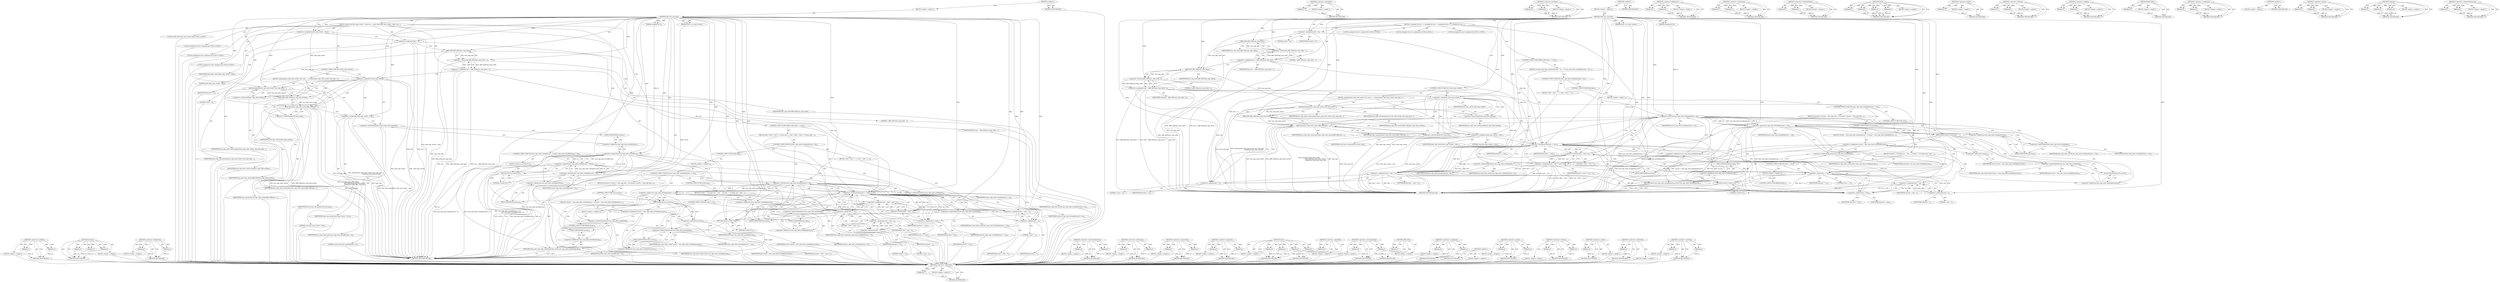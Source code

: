 digraph "&lt;operator&gt;.lessThan" {
vulnerable_217 [label=<(METHOD,&lt;operator&gt;.indirection)>];
vulnerable_218 [label=<(PARAM,p1)>];
vulnerable_219 [label=<(BLOCK,&lt;empty&gt;,&lt;empty&gt;)>];
vulnerable_220 [label=<(METHOD_RETURN,ANY)>];
vulnerable_166 [label=<(METHOD,&lt;operator&gt;.logicalNot)>];
vulnerable_167 [label=<(PARAM,p1)>];
vulnerable_168 [label=<(BLOCK,&lt;empty&gt;,&lt;empty&gt;)>];
vulnerable_169 [label=<(METHOD_RETURN,ANY)>];
vulnerable_192 [label=<(METHOD,&lt;operator&gt;.lessThan)>];
vulnerable_193 [label=<(PARAM,p1)>];
vulnerable_194 [label=<(PARAM,p2)>];
vulnerable_195 [label=<(BLOCK,&lt;empty&gt;,&lt;empty&gt;)>];
vulnerable_196 [label=<(METHOD_RETURN,ANY)>];
vulnerable_6 [label=<(METHOD,&lt;global&gt;)<SUB>1</SUB>>];
vulnerable_7 [label=<(BLOCK,&lt;empty&gt;,&lt;empty&gt;)<SUB>1</SUB>>];
vulnerable_8 [label=<(METHOD,X86_insn_reg_intel)<SUB>1</SUB>>];
vulnerable_9 [label=<(PARAM,unsigned int id)<SUB>1</SUB>>];
vulnerable_10 [label=<(PARAM,enum cs_ac_type *access)<SUB>1</SUB>>];
vulnerable_11 [label=<(BLOCK,{
 	unsigned int first = 0;
 	unsigned int last...,{
 	unsigned int first = 0;
 	unsigned int last...)<SUB>2</SUB>>];
vulnerable_12 [label="<(LOCAL,unsigned int first: unsigned int)<SUB>3</SUB>>"];
vulnerable_13 [label=<(&lt;operator&gt;.assignment,first = 0)<SUB>3</SUB>>];
vulnerable_14 [label=<(IDENTIFIER,first,first = 0)<SUB>3</SUB>>];
vulnerable_15 [label=<(LITERAL,0,first = 0)<SUB>3</SUB>>];
vulnerable_16 [label="<(LOCAL,unsigned int last: unsigned int)<SUB>4</SUB>>"];
vulnerable_17 [label=<(&lt;operator&gt;.assignment,last = ARR_SIZE(insn_regs_intel) - 1)<SUB>4</SUB>>];
vulnerable_18 [label=<(IDENTIFIER,last,last = ARR_SIZE(insn_regs_intel) - 1)<SUB>4</SUB>>];
vulnerable_19 [label=<(&lt;operator&gt;.subtraction,ARR_SIZE(insn_regs_intel) - 1)<SUB>4</SUB>>];
vulnerable_20 [label=<(ARR_SIZE,ARR_SIZE(insn_regs_intel))<SUB>4</SUB>>];
vulnerable_21 [label=<(IDENTIFIER,insn_regs_intel,ARR_SIZE(insn_regs_intel))<SUB>4</SUB>>];
vulnerable_22 [label=<(LITERAL,1,ARR_SIZE(insn_regs_intel) - 1)<SUB>4</SUB>>];
vulnerable_23 [label="<(LOCAL,unsigned int mid: unsigned int)<SUB>5</SUB>>"];
vulnerable_24 [label=<(&lt;operator&gt;.assignment,mid = ARR_SIZE(insn_regs_intel) / 2)<SUB>5</SUB>>];
vulnerable_25 [label=<(IDENTIFIER,mid,mid = ARR_SIZE(insn_regs_intel) / 2)<SUB>5</SUB>>];
vulnerable_26 [label=<(&lt;operator&gt;.division,ARR_SIZE(insn_regs_intel) / 2)<SUB>5</SUB>>];
vulnerable_27 [label=<(ARR_SIZE,ARR_SIZE(insn_regs_intel))<SUB>5</SUB>>];
vulnerable_28 [label=<(IDENTIFIER,insn_regs_intel,ARR_SIZE(insn_regs_intel))<SUB>5</SUB>>];
vulnerable_29 [label=<(LITERAL,2,ARR_SIZE(insn_regs_intel) / 2)<SUB>5</SUB>>];
vulnerable_30 [label=<(CONTROL_STRUCTURE,IF,if (!intel_regs_sorted))<SUB>7</SUB>>];
vulnerable_31 [label=<(&lt;operator&gt;.logicalNot,!intel_regs_sorted)<SUB>7</SUB>>];
vulnerable_32 [label=<(IDENTIFIER,intel_regs_sorted,!intel_regs_sorted)<SUB>7</SUB>>];
vulnerable_33 [label=<(BLOCK,{
 		memcpy(insn_regs_intel_sorted, insn_regs_i...,{
 		memcpy(insn_regs_intel_sorted, insn_regs_i...)<SUB>7</SUB>>];
vulnerable_34 [label=<(memcpy,memcpy(insn_regs_intel_sorted, insn_regs_intel,...)<SUB>8</SUB>>];
vulnerable_35 [label=<(IDENTIFIER,insn_regs_intel_sorted,memcpy(insn_regs_intel_sorted, insn_regs_intel,...)<SUB>8</SUB>>];
vulnerable_36 [label=<(IDENTIFIER,insn_regs_intel,memcpy(insn_regs_intel_sorted, insn_regs_intel,...)<SUB>8</SUB>>];
vulnerable_37 [label=<(&lt;operator&gt;.sizeOf,sizeof(insn_regs_intel_sorted))<SUB>9</SUB>>];
vulnerable_38 [label=<(IDENTIFIER,insn_regs_intel_sorted,sizeof(insn_regs_intel_sorted))<SUB>9</SUB>>];
vulnerable_39 [label=<(qsort,qsort(insn_regs_intel_sorted,
				ARR_SIZE(insn...)<SUB>10</SUB>>];
vulnerable_40 [label=<(IDENTIFIER,insn_regs_intel_sorted,qsort(insn_regs_intel_sorted,
				ARR_SIZE(insn...)<SUB>10</SUB>>];
vulnerable_41 [label=<(ARR_SIZE,ARR_SIZE(insn_regs_intel_sorted))<SUB>11</SUB>>];
vulnerable_42 [label=<(IDENTIFIER,insn_regs_intel_sorted,ARR_SIZE(insn_regs_intel_sorted))<SUB>11</SUB>>];
vulnerable_43 [label=<(&lt;operator&gt;.sizeOf,sizeof(struct insn_reg))<SUB>12</SUB>>];
vulnerable_44 [label=<(IDENTIFIER,struct insn_reg,sizeof(struct insn_reg))<SUB>12</SUB>>];
vulnerable_45 [label=<(IDENTIFIER,regs_cmp,qsort(insn_regs_intel_sorted,
				ARR_SIZE(insn...)<SUB>12</SUB>>];
vulnerable_46 [label=<(&lt;operator&gt;.assignment,intel_regs_sorted = true)<SUB>13</SUB>>];
vulnerable_47 [label=<(IDENTIFIER,intel_regs_sorted,intel_regs_sorted = true)<SUB>13</SUB>>];
vulnerable_48 [label=<(LITERAL,true,intel_regs_sorted = true)<SUB>13</SUB>>];
vulnerable_49 [label=<(CONTROL_STRUCTURE,WHILE,while (first &lt;= last))<SUB>16</SUB>>];
vulnerable_50 [label=<(&lt;operator&gt;.lessEqualsThan,first &lt;= last)<SUB>16</SUB>>];
vulnerable_51 [label=<(IDENTIFIER,first,first &lt;= last)<SUB>16</SUB>>];
vulnerable_52 [label=<(IDENTIFIER,last,first &lt;= last)<SUB>16</SUB>>];
vulnerable_53 [label=<(BLOCK,{
 		if (insn_regs_intel_sorted[mid].insn &lt; id)...,{
 		if (insn_regs_intel_sorted[mid].insn &lt; id)...)<SUB>16</SUB>>];
vulnerable_54 [label=<(CONTROL_STRUCTURE,IF,if (insn_regs_intel_sorted[mid].insn &lt; id))<SUB>17</SUB>>];
vulnerable_55 [label=<(&lt;operator&gt;.lessThan,insn_regs_intel_sorted[mid].insn &lt; id)<SUB>17</SUB>>];
vulnerable_56 [label=<(&lt;operator&gt;.fieldAccess,insn_regs_intel_sorted[mid].insn)<SUB>17</SUB>>];
vulnerable_57 [label=<(&lt;operator&gt;.indirectIndexAccess,insn_regs_intel_sorted[mid])<SUB>17</SUB>>];
vulnerable_58 [label=<(IDENTIFIER,insn_regs_intel_sorted,insn_regs_intel_sorted[mid].insn &lt; id)<SUB>17</SUB>>];
vulnerable_59 [label=<(IDENTIFIER,mid,insn_regs_intel_sorted[mid].insn &lt; id)<SUB>17</SUB>>];
vulnerable_60 [label=<(FIELD_IDENTIFIER,insn,insn)<SUB>17</SUB>>];
vulnerable_61 [label=<(IDENTIFIER,id,insn_regs_intel_sorted[mid].insn &lt; id)<SUB>17</SUB>>];
vulnerable_62 [label=<(BLOCK,{
 			first = mid + 1;
 		},{
 			first = mid + 1;
 		})<SUB>17</SUB>>];
vulnerable_63 [label=<(&lt;operator&gt;.assignment,first = mid + 1)<SUB>18</SUB>>];
vulnerable_64 [label=<(IDENTIFIER,first,first = mid + 1)<SUB>18</SUB>>];
vulnerable_65 [label=<(&lt;operator&gt;.addition,mid + 1)<SUB>18</SUB>>];
vulnerable_66 [label=<(IDENTIFIER,mid,mid + 1)<SUB>18</SUB>>];
vulnerable_67 [label=<(LITERAL,1,mid + 1)<SUB>18</SUB>>];
vulnerable_68 [label=<(CONTROL_STRUCTURE,ELSE,else)<SUB>19</SUB>>];
vulnerable_69 [label=<(BLOCK,&lt;empty&gt;,&lt;empty&gt;)<SUB>19</SUB>>];
vulnerable_70 [label=<(CONTROL_STRUCTURE,IF,if (insn_regs_intel_sorted[mid].insn == id))<SUB>19</SUB>>];
vulnerable_71 [label=<(&lt;operator&gt;.equals,insn_regs_intel_sorted[mid].insn == id)<SUB>19</SUB>>];
vulnerable_72 [label=<(&lt;operator&gt;.fieldAccess,insn_regs_intel_sorted[mid].insn)<SUB>19</SUB>>];
vulnerable_73 [label=<(&lt;operator&gt;.indirectIndexAccess,insn_regs_intel_sorted[mid])<SUB>19</SUB>>];
vulnerable_74 [label=<(IDENTIFIER,insn_regs_intel_sorted,insn_regs_intel_sorted[mid].insn == id)<SUB>19</SUB>>];
vulnerable_75 [label=<(IDENTIFIER,mid,insn_regs_intel_sorted[mid].insn == id)<SUB>19</SUB>>];
vulnerable_76 [label=<(FIELD_IDENTIFIER,insn,insn)<SUB>19</SUB>>];
vulnerable_77 [label=<(IDENTIFIER,id,insn_regs_intel_sorted[mid].insn == id)<SUB>19</SUB>>];
vulnerable_78 [label=<(BLOCK,{
			if (access) {
				*access = insn_regs_inte...,{
			if (access) {
				*access = insn_regs_inte...)<SUB>19</SUB>>];
vulnerable_79 [label=<(CONTROL_STRUCTURE,IF,if (access))<SUB>20</SUB>>];
vulnerable_80 [label=<(IDENTIFIER,access,if (access))<SUB>20</SUB>>];
vulnerable_81 [label=<(BLOCK,{
				*access = insn_regs_intel_sorted[mid].acc...,{
				*access = insn_regs_intel_sorted[mid].acc...)<SUB>20</SUB>>];
vulnerable_82 [label=<(&lt;operator&gt;.assignment,*access = insn_regs_intel_sorted[mid].access)<SUB>21</SUB>>];
vulnerable_83 [label=<(&lt;operator&gt;.indirection,*access)<SUB>21</SUB>>];
vulnerable_84 [label=<(IDENTIFIER,access,*access = insn_regs_intel_sorted[mid].access)<SUB>21</SUB>>];
vulnerable_85 [label=<(&lt;operator&gt;.fieldAccess,insn_regs_intel_sorted[mid].access)<SUB>21</SUB>>];
vulnerable_86 [label=<(&lt;operator&gt;.indirectIndexAccess,insn_regs_intel_sorted[mid])<SUB>21</SUB>>];
vulnerable_87 [label=<(IDENTIFIER,insn_regs_intel_sorted,*access = insn_regs_intel_sorted[mid].access)<SUB>21</SUB>>];
vulnerable_88 [label=<(IDENTIFIER,mid,*access = insn_regs_intel_sorted[mid].access)<SUB>21</SUB>>];
vulnerable_89 [label=<(FIELD_IDENTIFIER,access,access)<SUB>21</SUB>>];
vulnerable_90 [label=<(RETURN,return insn_regs_intel_sorted[mid].reg;,return insn_regs_intel_sorted[mid].reg;)<SUB>23</SUB>>];
vulnerable_91 [label=<(&lt;operator&gt;.fieldAccess,insn_regs_intel_sorted[mid].reg)<SUB>23</SUB>>];
vulnerable_92 [label=<(&lt;operator&gt;.indirectIndexAccess,insn_regs_intel_sorted[mid])<SUB>23</SUB>>];
vulnerable_93 [label=<(IDENTIFIER,insn_regs_intel_sorted,return insn_regs_intel_sorted[mid].reg;)<SUB>23</SUB>>];
vulnerable_94 [label=<(IDENTIFIER,mid,return insn_regs_intel_sorted[mid].reg;)<SUB>23</SUB>>];
vulnerable_95 [label=<(FIELD_IDENTIFIER,reg,reg)<SUB>23</SUB>>];
vulnerable_96 [label=<(CONTROL_STRUCTURE,ELSE,else)<SUB>24</SUB>>];
vulnerable_97 [label=<(BLOCK,{
			if (mid == 0)
 				break;
 			last = mid -...,{
			if (mid == 0)
 				break;
 			last = mid -...)<SUB>24</SUB>>];
vulnerable_98 [label=<(CONTROL_STRUCTURE,IF,if (mid == 0))<SUB>25</SUB>>];
vulnerable_99 [label=<(&lt;operator&gt;.equals,mid == 0)<SUB>25</SUB>>];
vulnerable_100 [label=<(IDENTIFIER,mid,mid == 0)<SUB>25</SUB>>];
vulnerable_101 [label=<(LITERAL,0,mid == 0)<SUB>25</SUB>>];
vulnerable_102 [label=<(BLOCK,&lt;empty&gt;,&lt;empty&gt;)<SUB>26</SUB>>];
vulnerable_103 [label=<(CONTROL_STRUCTURE,BREAK,break;)<SUB>26</SUB>>];
vulnerable_104 [label=<(&lt;operator&gt;.assignment,last = mid - 1)<SUB>27</SUB>>];
vulnerable_105 [label=<(IDENTIFIER,last,last = mid - 1)<SUB>27</SUB>>];
vulnerable_106 [label=<(&lt;operator&gt;.subtraction,mid - 1)<SUB>27</SUB>>];
vulnerable_107 [label=<(IDENTIFIER,mid,mid - 1)<SUB>27</SUB>>];
vulnerable_108 [label=<(LITERAL,1,mid - 1)<SUB>27</SUB>>];
vulnerable_109 [label=<(&lt;operator&gt;.assignment,mid = (first + last) / 2)<SUB>29</SUB>>];
vulnerable_110 [label=<(IDENTIFIER,mid,mid = (first + last) / 2)<SUB>29</SUB>>];
vulnerable_111 [label=<(&lt;operator&gt;.division,(first + last) / 2)<SUB>29</SUB>>];
vulnerable_112 [label=<(&lt;operator&gt;.addition,first + last)<SUB>29</SUB>>];
vulnerable_113 [label=<(IDENTIFIER,first,first + last)<SUB>29</SUB>>];
vulnerable_114 [label=<(IDENTIFIER,last,first + last)<SUB>29</SUB>>];
vulnerable_115 [label=<(LITERAL,2,(first + last) / 2)<SUB>29</SUB>>];
vulnerable_116 [label=<(RETURN,return 0;,return 0;)<SUB>32</SUB>>];
vulnerable_117 [label=<(LITERAL,0,return 0;)<SUB>32</SUB>>];
vulnerable_118 [label=<(METHOD_RETURN,x86_reg)<SUB>1</SUB>>];
vulnerable_120 [label=<(METHOD_RETURN,ANY)<SUB>1</SUB>>];
vulnerable_197 [label=<(METHOD,&lt;operator&gt;.fieldAccess)>];
vulnerable_198 [label=<(PARAM,p1)>];
vulnerable_199 [label=<(PARAM,p2)>];
vulnerable_200 [label=<(BLOCK,&lt;empty&gt;,&lt;empty&gt;)>];
vulnerable_201 [label=<(METHOD_RETURN,ANY)>];
vulnerable_152 [label=<(METHOD,&lt;operator&gt;.subtraction)>];
vulnerable_153 [label=<(PARAM,p1)>];
vulnerable_154 [label=<(PARAM,p2)>];
vulnerable_155 [label=<(BLOCK,&lt;empty&gt;,&lt;empty&gt;)>];
vulnerable_156 [label=<(METHOD_RETURN,ANY)>];
vulnerable_187 [label=<(METHOD,&lt;operator&gt;.lessEqualsThan)>];
vulnerable_188 [label=<(PARAM,p1)>];
vulnerable_189 [label=<(PARAM,p2)>];
vulnerable_190 [label=<(BLOCK,&lt;empty&gt;,&lt;empty&gt;)>];
vulnerable_191 [label=<(METHOD_RETURN,ANY)>];
vulnerable_180 [label=<(METHOD,qsort)>];
vulnerable_181 [label=<(PARAM,p1)>];
vulnerable_182 [label=<(PARAM,p2)>];
vulnerable_183 [label=<(PARAM,p3)>];
vulnerable_184 [label=<(PARAM,p4)>];
vulnerable_185 [label=<(BLOCK,&lt;empty&gt;,&lt;empty&gt;)>];
vulnerable_186 [label=<(METHOD_RETURN,ANY)>];
vulnerable_176 [label=<(METHOD,&lt;operator&gt;.sizeOf)>];
vulnerable_177 [label=<(PARAM,p1)>];
vulnerable_178 [label=<(BLOCK,&lt;empty&gt;,&lt;empty&gt;)>];
vulnerable_179 [label=<(METHOD_RETURN,ANY)>];
vulnerable_161 [label=<(METHOD,&lt;operator&gt;.division)>];
vulnerable_162 [label=<(PARAM,p1)>];
vulnerable_163 [label=<(PARAM,p2)>];
vulnerable_164 [label=<(BLOCK,&lt;empty&gt;,&lt;empty&gt;)>];
vulnerable_165 [label=<(METHOD_RETURN,ANY)>];
vulnerable_207 [label=<(METHOD,&lt;operator&gt;.addition)>];
vulnerable_208 [label=<(PARAM,p1)>];
vulnerable_209 [label=<(PARAM,p2)>];
vulnerable_210 [label=<(BLOCK,&lt;empty&gt;,&lt;empty&gt;)>];
vulnerable_211 [label=<(METHOD_RETURN,ANY)>];
vulnerable_157 [label=<(METHOD,ARR_SIZE)>];
vulnerable_158 [label=<(PARAM,p1)>];
vulnerable_159 [label=<(BLOCK,&lt;empty&gt;,&lt;empty&gt;)>];
vulnerable_160 [label=<(METHOD_RETURN,ANY)>];
vulnerable_147 [label=<(METHOD,&lt;operator&gt;.assignment)>];
vulnerable_148 [label=<(PARAM,p1)>];
vulnerable_149 [label=<(PARAM,p2)>];
vulnerable_150 [label=<(BLOCK,&lt;empty&gt;,&lt;empty&gt;)>];
vulnerable_151 [label=<(METHOD_RETURN,ANY)>];
vulnerable_141 [label=<(METHOD,&lt;global&gt;)<SUB>1</SUB>>];
vulnerable_142 [label=<(BLOCK,&lt;empty&gt;,&lt;empty&gt;)>];
vulnerable_143 [label=<(METHOD_RETURN,ANY)>];
vulnerable_212 [label=<(METHOD,&lt;operator&gt;.equals)>];
vulnerable_213 [label=<(PARAM,p1)>];
vulnerable_214 [label=<(PARAM,p2)>];
vulnerable_215 [label=<(BLOCK,&lt;empty&gt;,&lt;empty&gt;)>];
vulnerable_216 [label=<(METHOD_RETURN,ANY)>];
vulnerable_170 [label=<(METHOD,memcpy)>];
vulnerable_171 [label=<(PARAM,p1)>];
vulnerable_172 [label=<(PARAM,p2)>];
vulnerable_173 [label=<(PARAM,p3)>];
vulnerable_174 [label=<(BLOCK,&lt;empty&gt;,&lt;empty&gt;)>];
vulnerable_175 [label=<(METHOD_RETURN,ANY)>];
vulnerable_202 [label=<(METHOD,&lt;operator&gt;.indirectIndexAccess)>];
vulnerable_203 [label=<(PARAM,p1)>];
vulnerable_204 [label=<(PARAM,p2)>];
vulnerable_205 [label=<(BLOCK,&lt;empty&gt;,&lt;empty&gt;)>];
vulnerable_206 [label=<(METHOD_RETURN,ANY)>];
fixed_234 [label=<(METHOD,&lt;operator&gt;.addition)>];
fixed_235 [label=<(PARAM,p1)>];
fixed_236 [label=<(PARAM,p2)>];
fixed_237 [label=<(BLOCK,&lt;empty&gt;,&lt;empty&gt;)>];
fixed_238 [label=<(METHOD_RETURN,ANY)>];
fixed_182 [label=<(METHOD,memcpy)>];
fixed_183 [label=<(PARAM,p1)>];
fixed_184 [label=<(PARAM,p2)>];
fixed_185 [label=<(PARAM,p3)>];
fixed_186 [label=<(BLOCK,&lt;empty&gt;,&lt;empty&gt;)>];
fixed_187 [label=<(METHOD_RETURN,ANY)>];
fixed_209 [label=<(METHOD,&lt;operator&gt;.fieldAccess)>];
fixed_210 [label=<(PARAM,p1)>];
fixed_211 [label=<(PARAM,p2)>];
fixed_212 [label=<(BLOCK,&lt;empty&gt;,&lt;empty&gt;)>];
fixed_213 [label=<(METHOD_RETURN,ANY)>];
fixed_6 [label=<(METHOD,&lt;global&gt;)<SUB>1</SUB>>];
fixed_7 [label=<(BLOCK,&lt;empty&gt;,&lt;empty&gt;)<SUB>1</SUB>>];
fixed_8 [label=<(METHOD,X86_insn_reg_intel)<SUB>1</SUB>>];
fixed_9 [label=<(PARAM,unsigned int id)<SUB>1</SUB>>];
fixed_10 [label=<(PARAM,enum cs_ac_type *access)<SUB>1</SUB>>];
fixed_11 [label=<(BLOCK,{
	static bool intel_regs_sorted = false;
 	uns...,{
	static bool intel_regs_sorted = false;
 	uns...)<SUB>2</SUB>>];
fixed_12 [label="<(LOCAL,static bool intel_regs_sorted: bool)<SUB>3</SUB>>"];
fixed_13 [label=<(&lt;operator&gt;.assignment,intel_regs_sorted = false)<SUB>3</SUB>>];
fixed_14 [label=<(IDENTIFIER,intel_regs_sorted,intel_regs_sorted = false)<SUB>3</SUB>>];
fixed_15 [label=<(LITERAL,false,intel_regs_sorted = false)<SUB>3</SUB>>];
fixed_16 [label="<(LOCAL,unsigned int first: unsigned int)<SUB>4</SUB>>"];
fixed_17 [label=<(&lt;operator&gt;.assignment,first = 0)<SUB>4</SUB>>];
fixed_18 [label=<(IDENTIFIER,first,first = 0)<SUB>4</SUB>>];
fixed_19 [label=<(LITERAL,0,first = 0)<SUB>4</SUB>>];
fixed_20 [label="<(LOCAL,unsigned int last: unsigned int)<SUB>5</SUB>>"];
fixed_21 [label=<(&lt;operator&gt;.assignment,last = ARR_SIZE(insn_regs_intel) - 1)<SUB>5</SUB>>];
fixed_22 [label=<(IDENTIFIER,last,last = ARR_SIZE(insn_regs_intel) - 1)<SUB>5</SUB>>];
fixed_23 [label=<(&lt;operator&gt;.subtraction,ARR_SIZE(insn_regs_intel) - 1)<SUB>5</SUB>>];
fixed_24 [label=<(ARR_SIZE,ARR_SIZE(insn_regs_intel))<SUB>5</SUB>>];
fixed_25 [label=<(IDENTIFIER,insn_regs_intel,ARR_SIZE(insn_regs_intel))<SUB>5</SUB>>];
fixed_26 [label=<(LITERAL,1,ARR_SIZE(insn_regs_intel) - 1)<SUB>5</SUB>>];
fixed_27 [label="<(LOCAL,unsigned int mid: unsigned int)<SUB>6</SUB>>"];
fixed_28 [label=<(CONTROL_STRUCTURE,IF,if (!intel_regs_sorted))<SUB>8</SUB>>];
fixed_29 [label=<(&lt;operator&gt;.logicalNot,!intel_regs_sorted)<SUB>8</SUB>>];
fixed_30 [label=<(IDENTIFIER,intel_regs_sorted,!intel_regs_sorted)<SUB>8</SUB>>];
fixed_31 [label=<(BLOCK,{
 		memcpy(insn_regs_intel_sorted, insn_regs_i...,{
 		memcpy(insn_regs_intel_sorted, insn_regs_i...)<SUB>8</SUB>>];
fixed_32 [label=<(memcpy,memcpy(insn_regs_intel_sorted, insn_regs_intel,...)<SUB>9</SUB>>];
fixed_33 [label=<(IDENTIFIER,insn_regs_intel_sorted,memcpy(insn_regs_intel_sorted, insn_regs_intel,...)<SUB>9</SUB>>];
fixed_34 [label=<(IDENTIFIER,insn_regs_intel,memcpy(insn_regs_intel_sorted, insn_regs_intel,...)<SUB>9</SUB>>];
fixed_35 [label=<(&lt;operator&gt;.sizeOf,sizeof(insn_regs_intel_sorted))<SUB>10</SUB>>];
fixed_36 [label=<(IDENTIFIER,insn_regs_intel_sorted,sizeof(insn_regs_intel_sorted))<SUB>10</SUB>>];
fixed_37 [label=<(qsort,qsort(insn_regs_intel_sorted,
				ARR_SIZE(insn...)<SUB>11</SUB>>];
fixed_38 [label=<(IDENTIFIER,insn_regs_intel_sorted,qsort(insn_regs_intel_sorted,
				ARR_SIZE(insn...)<SUB>11</SUB>>];
fixed_39 [label=<(ARR_SIZE,ARR_SIZE(insn_regs_intel_sorted))<SUB>12</SUB>>];
fixed_40 [label=<(IDENTIFIER,insn_regs_intel_sorted,ARR_SIZE(insn_regs_intel_sorted))<SUB>12</SUB>>];
fixed_41 [label=<(&lt;operator&gt;.sizeOf,sizeof(struct insn_reg))<SUB>13</SUB>>];
fixed_42 [label=<(IDENTIFIER,struct insn_reg,sizeof(struct insn_reg))<SUB>13</SUB>>];
fixed_43 [label=<(IDENTIFIER,regs_cmp,qsort(insn_regs_intel_sorted,
				ARR_SIZE(insn...)<SUB>13</SUB>>];
fixed_44 [label=<(&lt;operator&gt;.assignment,intel_regs_sorted = true)<SUB>14</SUB>>];
fixed_45 [label=<(IDENTIFIER,intel_regs_sorted,intel_regs_sorted = true)<SUB>14</SUB>>];
fixed_46 [label=<(LITERAL,true,intel_regs_sorted = true)<SUB>14</SUB>>];
fixed_47 [label=<(CONTROL_STRUCTURE,IF,if (insn_regs_intel_sorted[0].insn &gt; id ||
			insn_regs_intel_sorted[last].insn &lt; id))<SUB>17</SUB>>];
fixed_48 [label=<(&lt;operator&gt;.logicalOr,insn_regs_intel_sorted[0].insn &gt; id ||
			insn_...)<SUB>17</SUB>>];
fixed_49 [label=<(&lt;operator&gt;.greaterThan,insn_regs_intel_sorted[0].insn &gt; id)<SUB>17</SUB>>];
fixed_50 [label=<(&lt;operator&gt;.fieldAccess,insn_regs_intel_sorted[0].insn)<SUB>17</SUB>>];
fixed_51 [label=<(&lt;operator&gt;.indirectIndexAccess,insn_regs_intel_sorted[0])<SUB>17</SUB>>];
fixed_52 [label=<(IDENTIFIER,insn_regs_intel_sorted,insn_regs_intel_sorted[0].insn &gt; id)<SUB>17</SUB>>];
fixed_53 [label=<(LITERAL,0,insn_regs_intel_sorted[0].insn &gt; id)<SUB>17</SUB>>];
fixed_54 [label=<(FIELD_IDENTIFIER,insn,insn)<SUB>17</SUB>>];
fixed_55 [label=<(IDENTIFIER,id,insn_regs_intel_sorted[0].insn &gt; id)<SUB>17</SUB>>];
fixed_56 [label=<(&lt;operator&gt;.lessThan,insn_regs_intel_sorted[last].insn &lt; id)<SUB>18</SUB>>];
fixed_57 [label=<(&lt;operator&gt;.fieldAccess,insn_regs_intel_sorted[last].insn)<SUB>18</SUB>>];
fixed_58 [label=<(&lt;operator&gt;.indirectIndexAccess,insn_regs_intel_sorted[last])<SUB>18</SUB>>];
fixed_59 [label=<(IDENTIFIER,insn_regs_intel_sorted,insn_regs_intel_sorted[last].insn &lt; id)<SUB>18</SUB>>];
fixed_60 [label=<(IDENTIFIER,last,insn_regs_intel_sorted[last].insn &lt; id)<SUB>18</SUB>>];
fixed_61 [label=<(FIELD_IDENTIFIER,insn,insn)<SUB>18</SUB>>];
fixed_62 [label=<(IDENTIFIER,id,insn_regs_intel_sorted[last].insn &lt; id)<SUB>18</SUB>>];
fixed_63 [label=<(BLOCK,{
		return 0;
	},{
		return 0;
	})<SUB>18</SUB>>];
fixed_64 [label=<(RETURN,return 0;,return 0;)<SUB>19</SUB>>];
fixed_65 [label=<(LITERAL,0,return 0;)<SUB>19</SUB>>];
fixed_66 [label=<(CONTROL_STRUCTURE,WHILE,while (first &lt;= last))<SUB>22</SUB>>];
fixed_67 [label=<(&lt;operator&gt;.lessEqualsThan,first &lt;= last)<SUB>22</SUB>>];
fixed_68 [label=<(IDENTIFIER,first,first &lt;= last)<SUB>22</SUB>>];
fixed_69 [label=<(IDENTIFIER,last,first &lt;= last)<SUB>22</SUB>>];
fixed_70 [label=<(BLOCK,{
		mid = (first + last) / 2;
 		if (insn_regs_...,{
		mid = (first + last) / 2;
 		if (insn_regs_...)<SUB>22</SUB>>];
fixed_71 [label=<(&lt;operator&gt;.assignment,mid = (first + last) / 2)<SUB>23</SUB>>];
fixed_72 [label=<(IDENTIFIER,mid,mid = (first + last) / 2)<SUB>23</SUB>>];
fixed_73 [label=<(&lt;operator&gt;.division,(first + last) / 2)<SUB>23</SUB>>];
fixed_74 [label=<(&lt;operator&gt;.addition,first + last)<SUB>23</SUB>>];
fixed_75 [label=<(IDENTIFIER,first,first + last)<SUB>23</SUB>>];
fixed_76 [label=<(IDENTIFIER,last,first + last)<SUB>23</SUB>>];
fixed_77 [label=<(LITERAL,2,(first + last) / 2)<SUB>23</SUB>>];
fixed_78 [label=<(CONTROL_STRUCTURE,IF,if (insn_regs_intel_sorted[mid].insn &lt; id))<SUB>24</SUB>>];
fixed_79 [label=<(&lt;operator&gt;.lessThan,insn_regs_intel_sorted[mid].insn &lt; id)<SUB>24</SUB>>];
fixed_80 [label=<(&lt;operator&gt;.fieldAccess,insn_regs_intel_sorted[mid].insn)<SUB>24</SUB>>];
fixed_81 [label=<(&lt;operator&gt;.indirectIndexAccess,insn_regs_intel_sorted[mid])<SUB>24</SUB>>];
fixed_82 [label=<(IDENTIFIER,insn_regs_intel_sorted,insn_regs_intel_sorted[mid].insn &lt; id)<SUB>24</SUB>>];
fixed_83 [label=<(IDENTIFIER,mid,insn_regs_intel_sorted[mid].insn &lt; id)<SUB>24</SUB>>];
fixed_84 [label=<(FIELD_IDENTIFIER,insn,insn)<SUB>24</SUB>>];
fixed_85 [label=<(IDENTIFIER,id,insn_regs_intel_sorted[mid].insn &lt; id)<SUB>24</SUB>>];
fixed_86 [label=<(BLOCK,{
 			first = mid + 1;
 		},{
 			first = mid + 1;
 		})<SUB>24</SUB>>];
fixed_87 [label=<(&lt;operator&gt;.assignment,first = mid + 1)<SUB>25</SUB>>];
fixed_88 [label=<(IDENTIFIER,first,first = mid + 1)<SUB>25</SUB>>];
fixed_89 [label=<(&lt;operator&gt;.addition,mid + 1)<SUB>25</SUB>>];
fixed_90 [label=<(IDENTIFIER,mid,mid + 1)<SUB>25</SUB>>];
fixed_91 [label=<(LITERAL,1,mid + 1)<SUB>25</SUB>>];
fixed_92 [label=<(CONTROL_STRUCTURE,ELSE,else)<SUB>26</SUB>>];
fixed_93 [label=<(BLOCK,&lt;empty&gt;,&lt;empty&gt;)<SUB>26</SUB>>];
fixed_94 [label=<(CONTROL_STRUCTURE,IF,if (insn_regs_intel_sorted[mid].insn == id))<SUB>26</SUB>>];
fixed_95 [label=<(&lt;operator&gt;.equals,insn_regs_intel_sorted[mid].insn == id)<SUB>26</SUB>>];
fixed_96 [label=<(&lt;operator&gt;.fieldAccess,insn_regs_intel_sorted[mid].insn)<SUB>26</SUB>>];
fixed_97 [label=<(&lt;operator&gt;.indirectIndexAccess,insn_regs_intel_sorted[mid])<SUB>26</SUB>>];
fixed_98 [label=<(IDENTIFIER,insn_regs_intel_sorted,insn_regs_intel_sorted[mid].insn == id)<SUB>26</SUB>>];
fixed_99 [label=<(IDENTIFIER,mid,insn_regs_intel_sorted[mid].insn == id)<SUB>26</SUB>>];
fixed_100 [label=<(FIELD_IDENTIFIER,insn,insn)<SUB>26</SUB>>];
fixed_101 [label=<(IDENTIFIER,id,insn_regs_intel_sorted[mid].insn == id)<SUB>26</SUB>>];
fixed_102 [label=<(BLOCK,{
			if (access) {
				*access = insn_regs_inte...,{
			if (access) {
				*access = insn_regs_inte...)<SUB>26</SUB>>];
fixed_103 [label=<(CONTROL_STRUCTURE,IF,if (access))<SUB>27</SUB>>];
fixed_104 [label=<(IDENTIFIER,access,if (access))<SUB>27</SUB>>];
fixed_105 [label=<(BLOCK,{
				*access = insn_regs_intel_sorted[mid].acc...,{
				*access = insn_regs_intel_sorted[mid].acc...)<SUB>27</SUB>>];
fixed_106 [label=<(&lt;operator&gt;.assignment,*access = insn_regs_intel_sorted[mid].access)<SUB>28</SUB>>];
fixed_107 [label=<(&lt;operator&gt;.indirection,*access)<SUB>28</SUB>>];
fixed_108 [label=<(IDENTIFIER,access,*access = insn_regs_intel_sorted[mid].access)<SUB>28</SUB>>];
fixed_109 [label=<(&lt;operator&gt;.fieldAccess,insn_regs_intel_sorted[mid].access)<SUB>28</SUB>>];
fixed_110 [label=<(&lt;operator&gt;.indirectIndexAccess,insn_regs_intel_sorted[mid])<SUB>28</SUB>>];
fixed_111 [label=<(IDENTIFIER,insn_regs_intel_sorted,*access = insn_regs_intel_sorted[mid].access)<SUB>28</SUB>>];
fixed_112 [label=<(IDENTIFIER,mid,*access = insn_regs_intel_sorted[mid].access)<SUB>28</SUB>>];
fixed_113 [label=<(FIELD_IDENTIFIER,access,access)<SUB>28</SUB>>];
fixed_114 [label=<(RETURN,return insn_regs_intel_sorted[mid].reg;,return insn_regs_intel_sorted[mid].reg;)<SUB>30</SUB>>];
fixed_115 [label=<(&lt;operator&gt;.fieldAccess,insn_regs_intel_sorted[mid].reg)<SUB>30</SUB>>];
fixed_116 [label=<(&lt;operator&gt;.indirectIndexAccess,insn_regs_intel_sorted[mid])<SUB>30</SUB>>];
fixed_117 [label=<(IDENTIFIER,insn_regs_intel_sorted,return insn_regs_intel_sorted[mid].reg;)<SUB>30</SUB>>];
fixed_118 [label=<(IDENTIFIER,mid,return insn_regs_intel_sorted[mid].reg;)<SUB>30</SUB>>];
fixed_119 [label=<(FIELD_IDENTIFIER,reg,reg)<SUB>30</SUB>>];
fixed_120 [label=<(CONTROL_STRUCTURE,ELSE,else)<SUB>31</SUB>>];
fixed_121 [label=<(BLOCK,{
			if (mid == 0)
 				break;
 			last = mid -...,{
			if (mid == 0)
 				break;
 			last = mid -...)<SUB>31</SUB>>];
fixed_122 [label=<(CONTROL_STRUCTURE,IF,if (mid == 0))<SUB>32</SUB>>];
fixed_123 [label=<(&lt;operator&gt;.equals,mid == 0)<SUB>32</SUB>>];
fixed_124 [label=<(IDENTIFIER,mid,mid == 0)<SUB>32</SUB>>];
fixed_125 [label=<(LITERAL,0,mid == 0)<SUB>32</SUB>>];
fixed_126 [label=<(BLOCK,&lt;empty&gt;,&lt;empty&gt;)<SUB>33</SUB>>];
fixed_127 [label=<(CONTROL_STRUCTURE,BREAK,break;)<SUB>33</SUB>>];
fixed_128 [label=<(&lt;operator&gt;.assignment,last = mid - 1)<SUB>34</SUB>>];
fixed_129 [label=<(IDENTIFIER,last,last = mid - 1)<SUB>34</SUB>>];
fixed_130 [label=<(&lt;operator&gt;.subtraction,mid - 1)<SUB>34</SUB>>];
fixed_131 [label=<(IDENTIFIER,mid,mid - 1)<SUB>34</SUB>>];
fixed_132 [label=<(LITERAL,1,mid - 1)<SUB>34</SUB>>];
fixed_133 [label=<(RETURN,return 0;,return 0;)<SUB>38</SUB>>];
fixed_134 [label=<(LITERAL,0,return 0;)<SUB>38</SUB>>];
fixed_135 [label=<(METHOD_RETURN,x86_reg)<SUB>1</SUB>>];
fixed_137 [label=<(METHOD_RETURN,ANY)<SUB>1</SUB>>];
fixed_214 [label=<(METHOD,&lt;operator&gt;.indirectIndexAccess)>];
fixed_215 [label=<(PARAM,p1)>];
fixed_216 [label=<(PARAM,p2)>];
fixed_217 [label=<(BLOCK,&lt;empty&gt;,&lt;empty&gt;)>];
fixed_218 [label=<(METHOD_RETURN,ANY)>];
fixed_169 [label=<(METHOD,&lt;operator&gt;.subtraction)>];
fixed_170 [label=<(PARAM,p1)>];
fixed_171 [label=<(PARAM,p2)>];
fixed_172 [label=<(BLOCK,&lt;empty&gt;,&lt;empty&gt;)>];
fixed_173 [label=<(METHOD_RETURN,ANY)>];
fixed_204 [label=<(METHOD,&lt;operator&gt;.greaterThan)>];
fixed_205 [label=<(PARAM,p1)>];
fixed_206 [label=<(PARAM,p2)>];
fixed_207 [label=<(BLOCK,&lt;empty&gt;,&lt;empty&gt;)>];
fixed_208 [label=<(METHOD_RETURN,ANY)>];
fixed_199 [label=<(METHOD,&lt;operator&gt;.logicalOr)>];
fixed_200 [label=<(PARAM,p1)>];
fixed_201 [label=<(PARAM,p2)>];
fixed_202 [label=<(BLOCK,&lt;empty&gt;,&lt;empty&gt;)>];
fixed_203 [label=<(METHOD_RETURN,ANY)>];
fixed_192 [label=<(METHOD,qsort)>];
fixed_193 [label=<(PARAM,p1)>];
fixed_194 [label=<(PARAM,p2)>];
fixed_195 [label=<(PARAM,p3)>];
fixed_196 [label=<(PARAM,p4)>];
fixed_197 [label=<(BLOCK,&lt;empty&gt;,&lt;empty&gt;)>];
fixed_198 [label=<(METHOD_RETURN,ANY)>];
fixed_178 [label=<(METHOD,&lt;operator&gt;.logicalNot)>];
fixed_179 [label=<(PARAM,p1)>];
fixed_180 [label=<(BLOCK,&lt;empty&gt;,&lt;empty&gt;)>];
fixed_181 [label=<(METHOD_RETURN,ANY)>];
fixed_224 [label=<(METHOD,&lt;operator&gt;.lessEqualsThan)>];
fixed_225 [label=<(PARAM,p1)>];
fixed_226 [label=<(PARAM,p2)>];
fixed_227 [label=<(BLOCK,&lt;empty&gt;,&lt;empty&gt;)>];
fixed_228 [label=<(METHOD_RETURN,ANY)>];
fixed_174 [label=<(METHOD,ARR_SIZE)>];
fixed_175 [label=<(PARAM,p1)>];
fixed_176 [label=<(BLOCK,&lt;empty&gt;,&lt;empty&gt;)>];
fixed_177 [label=<(METHOD_RETURN,ANY)>];
fixed_164 [label=<(METHOD,&lt;operator&gt;.assignment)>];
fixed_165 [label=<(PARAM,p1)>];
fixed_166 [label=<(PARAM,p2)>];
fixed_167 [label=<(BLOCK,&lt;empty&gt;,&lt;empty&gt;)>];
fixed_168 [label=<(METHOD_RETURN,ANY)>];
fixed_158 [label=<(METHOD,&lt;global&gt;)<SUB>1</SUB>>];
fixed_159 [label=<(BLOCK,&lt;empty&gt;,&lt;empty&gt;)>];
fixed_160 [label=<(METHOD_RETURN,ANY)>];
fixed_239 [label=<(METHOD,&lt;operator&gt;.equals)>];
fixed_240 [label=<(PARAM,p1)>];
fixed_241 [label=<(PARAM,p2)>];
fixed_242 [label=<(BLOCK,&lt;empty&gt;,&lt;empty&gt;)>];
fixed_243 [label=<(METHOD_RETURN,ANY)>];
fixed_229 [label=<(METHOD,&lt;operator&gt;.division)>];
fixed_230 [label=<(PARAM,p1)>];
fixed_231 [label=<(PARAM,p2)>];
fixed_232 [label=<(BLOCK,&lt;empty&gt;,&lt;empty&gt;)>];
fixed_233 [label=<(METHOD_RETURN,ANY)>];
fixed_188 [label=<(METHOD,&lt;operator&gt;.sizeOf)>];
fixed_189 [label=<(PARAM,p1)>];
fixed_190 [label=<(BLOCK,&lt;empty&gt;,&lt;empty&gt;)>];
fixed_191 [label=<(METHOD_RETURN,ANY)>];
fixed_244 [label=<(METHOD,&lt;operator&gt;.indirection)>];
fixed_245 [label=<(PARAM,p1)>];
fixed_246 [label=<(BLOCK,&lt;empty&gt;,&lt;empty&gt;)>];
fixed_247 [label=<(METHOD_RETURN,ANY)>];
fixed_219 [label=<(METHOD,&lt;operator&gt;.lessThan)>];
fixed_220 [label=<(PARAM,p1)>];
fixed_221 [label=<(PARAM,p2)>];
fixed_222 [label=<(BLOCK,&lt;empty&gt;,&lt;empty&gt;)>];
fixed_223 [label=<(METHOD_RETURN,ANY)>];
vulnerable_217 -> vulnerable_218  [key=0, label="AST: "];
vulnerable_217 -> vulnerable_218  [key=1, label="DDG: "];
vulnerable_217 -> vulnerable_219  [key=0, label="AST: "];
vulnerable_217 -> vulnerable_220  [key=0, label="AST: "];
vulnerable_217 -> vulnerable_220  [key=1, label="CFG: "];
vulnerable_218 -> vulnerable_220  [key=0, label="DDG: p1"];
vulnerable_166 -> vulnerable_167  [key=0, label="AST: "];
vulnerable_166 -> vulnerable_167  [key=1, label="DDG: "];
vulnerable_166 -> vulnerable_168  [key=0, label="AST: "];
vulnerable_166 -> vulnerable_169  [key=0, label="AST: "];
vulnerable_166 -> vulnerable_169  [key=1, label="CFG: "];
vulnerable_167 -> vulnerable_169  [key=0, label="DDG: p1"];
vulnerable_192 -> vulnerable_193  [key=0, label="AST: "];
vulnerable_192 -> vulnerable_193  [key=1, label="DDG: "];
vulnerable_192 -> vulnerable_195  [key=0, label="AST: "];
vulnerable_192 -> vulnerable_194  [key=0, label="AST: "];
vulnerable_192 -> vulnerable_194  [key=1, label="DDG: "];
vulnerable_192 -> vulnerable_196  [key=0, label="AST: "];
vulnerable_192 -> vulnerable_196  [key=1, label="CFG: "];
vulnerable_193 -> vulnerable_196  [key=0, label="DDG: p1"];
vulnerable_194 -> vulnerable_196  [key=0, label="DDG: p2"];
vulnerable_6 -> vulnerable_7  [key=0, label="AST: "];
vulnerable_6 -> vulnerable_120  [key=0, label="AST: "];
vulnerable_6 -> vulnerable_120  [key=1, label="CFG: "];
vulnerable_7 -> vulnerable_8  [key=0, label="AST: "];
vulnerable_8 -> vulnerable_9  [key=0, label="AST: "];
vulnerable_8 -> vulnerable_9  [key=1, label="DDG: "];
vulnerable_8 -> vulnerable_10  [key=0, label="AST: "];
vulnerable_8 -> vulnerable_10  [key=1, label="DDG: "];
vulnerable_8 -> vulnerable_11  [key=0, label="AST: "];
vulnerable_8 -> vulnerable_118  [key=0, label="AST: "];
vulnerable_8 -> vulnerable_13  [key=0, label="CFG: "];
vulnerable_8 -> vulnerable_13  [key=1, label="DDG: "];
vulnerable_8 -> vulnerable_116  [key=0, label="DDG: "];
vulnerable_8 -> vulnerable_117  [key=0, label="DDG: "];
vulnerable_8 -> vulnerable_19  [key=0, label="DDG: "];
vulnerable_8 -> vulnerable_26  [key=0, label="DDG: "];
vulnerable_8 -> vulnerable_31  [key=0, label="DDG: "];
vulnerable_8 -> vulnerable_46  [key=0, label="DDG: "];
vulnerable_8 -> vulnerable_50  [key=0, label="DDG: "];
vulnerable_8 -> vulnerable_20  [key=0, label="DDG: "];
vulnerable_8 -> vulnerable_27  [key=0, label="DDG: "];
vulnerable_8 -> vulnerable_34  [key=0, label="DDG: "];
vulnerable_8 -> vulnerable_39  [key=0, label="DDG: "];
vulnerable_8 -> vulnerable_41  [key=0, label="DDG: "];
vulnerable_8 -> vulnerable_55  [key=0, label="DDG: "];
vulnerable_8 -> vulnerable_63  [key=0, label="DDG: "];
vulnerable_8 -> vulnerable_111  [key=0, label="DDG: "];
vulnerable_8 -> vulnerable_112  [key=0, label="DDG: "];
vulnerable_8 -> vulnerable_65  [key=0, label="DDG: "];
vulnerable_8 -> vulnerable_71  [key=0, label="DDG: "];
vulnerable_8 -> vulnerable_90  [key=0, label="DDG: "];
vulnerable_8 -> vulnerable_80  [key=0, label="DDG: "];
vulnerable_8 -> vulnerable_99  [key=0, label="DDG: "];
vulnerable_8 -> vulnerable_106  [key=0, label="DDG: "];
vulnerable_9 -> vulnerable_55  [key=0, label="DDG: id"];
vulnerable_10 -> vulnerable_118  [key=0, label="DDG: access"];
vulnerable_11 -> vulnerable_12  [key=0, label="AST: "];
vulnerable_11 -> vulnerable_13  [key=0, label="AST: "];
vulnerable_11 -> vulnerable_16  [key=0, label="AST: "];
vulnerable_11 -> vulnerable_17  [key=0, label="AST: "];
vulnerable_11 -> vulnerable_23  [key=0, label="AST: "];
vulnerable_11 -> vulnerable_24  [key=0, label="AST: "];
vulnerable_11 -> vulnerable_30  [key=0, label="AST: "];
vulnerable_11 -> vulnerable_49  [key=0, label="AST: "];
vulnerable_11 -> vulnerable_116  [key=0, label="AST: "];
vulnerable_13 -> vulnerable_14  [key=0, label="AST: "];
vulnerable_13 -> vulnerable_15  [key=0, label="AST: "];
vulnerable_13 -> vulnerable_20  [key=0, label="CFG: "];
vulnerable_13 -> vulnerable_118  [key=0, label="DDG: first = 0"];
vulnerable_13 -> vulnerable_50  [key=0, label="DDG: first"];
vulnerable_17 -> vulnerable_18  [key=0, label="AST: "];
vulnerable_17 -> vulnerable_19  [key=0, label="AST: "];
vulnerable_17 -> vulnerable_27  [key=0, label="CFG: "];
vulnerable_17 -> vulnerable_118  [key=0, label="DDG: ARR_SIZE(insn_regs_intel) - 1"];
vulnerable_17 -> vulnerable_118  [key=1, label="DDG: last = ARR_SIZE(insn_regs_intel) - 1"];
vulnerable_17 -> vulnerable_50  [key=0, label="DDG: last"];
vulnerable_19 -> vulnerable_20  [key=0, label="AST: "];
vulnerable_19 -> vulnerable_22  [key=0, label="AST: "];
vulnerable_19 -> vulnerable_17  [key=0, label="CFG: "];
vulnerable_19 -> vulnerable_17  [key=1, label="DDG: ARR_SIZE(insn_regs_intel)"];
vulnerable_19 -> vulnerable_17  [key=2, label="DDG: 1"];
vulnerable_20 -> vulnerable_21  [key=0, label="AST: "];
vulnerable_20 -> vulnerable_19  [key=0, label="CFG: "];
vulnerable_20 -> vulnerable_19  [key=1, label="DDG: insn_regs_intel"];
vulnerable_20 -> vulnerable_27  [key=0, label="DDG: insn_regs_intel"];
vulnerable_24 -> vulnerable_25  [key=0, label="AST: "];
vulnerable_24 -> vulnerable_26  [key=0, label="AST: "];
vulnerable_24 -> vulnerable_31  [key=0, label="CFG: "];
vulnerable_24 -> vulnerable_118  [key=0, label="DDG: mid"];
vulnerable_24 -> vulnerable_118  [key=1, label="DDG: ARR_SIZE(insn_regs_intel) / 2"];
vulnerable_24 -> vulnerable_118  [key=2, label="DDG: mid = ARR_SIZE(insn_regs_intel) / 2"];
vulnerable_24 -> vulnerable_63  [key=0, label="DDG: mid"];
vulnerable_24 -> vulnerable_65  [key=0, label="DDG: mid"];
vulnerable_24 -> vulnerable_99  [key=0, label="DDG: mid"];
vulnerable_26 -> vulnerable_27  [key=0, label="AST: "];
vulnerable_26 -> vulnerable_29  [key=0, label="AST: "];
vulnerable_26 -> vulnerable_24  [key=0, label="CFG: "];
vulnerable_26 -> vulnerable_24  [key=1, label="DDG: ARR_SIZE(insn_regs_intel)"];
vulnerable_26 -> vulnerable_24  [key=2, label="DDG: 2"];
vulnerable_26 -> vulnerable_118  [key=0, label="DDG: ARR_SIZE(insn_regs_intel)"];
vulnerable_27 -> vulnerable_28  [key=0, label="AST: "];
vulnerable_27 -> vulnerable_26  [key=0, label="CFG: "];
vulnerable_27 -> vulnerable_26  [key=1, label="DDG: insn_regs_intel"];
vulnerable_27 -> vulnerable_118  [key=0, label="DDG: insn_regs_intel"];
vulnerable_27 -> vulnerable_34  [key=0, label="DDG: insn_regs_intel"];
vulnerable_30 -> vulnerable_31  [key=0, label="AST: "];
vulnerable_30 -> vulnerable_33  [key=0, label="AST: "];
vulnerable_31 -> vulnerable_32  [key=0, label="AST: "];
vulnerable_31 -> vulnerable_37  [key=0, label="CFG: "];
vulnerable_31 -> vulnerable_37  [key=1, label="CDG: "];
vulnerable_31 -> vulnerable_50  [key=0, label="CFG: "];
vulnerable_31 -> vulnerable_118  [key=0, label="DDG: intel_regs_sorted"];
vulnerable_31 -> vulnerable_118  [key=1, label="DDG: !intel_regs_sorted"];
vulnerable_31 -> vulnerable_34  [key=0, label="CDG: "];
vulnerable_31 -> vulnerable_46  [key=0, label="CDG: "];
vulnerable_31 -> vulnerable_43  [key=0, label="CDG: "];
vulnerable_31 -> vulnerable_41  [key=0, label="CDG: "];
vulnerable_31 -> vulnerable_39  [key=0, label="CDG: "];
vulnerable_33 -> vulnerable_34  [key=0, label="AST: "];
vulnerable_33 -> vulnerable_39  [key=0, label="AST: "];
vulnerable_33 -> vulnerable_46  [key=0, label="AST: "];
vulnerable_34 -> vulnerable_35  [key=0, label="AST: "];
vulnerable_34 -> vulnerable_36  [key=0, label="AST: "];
vulnerable_34 -> vulnerable_37  [key=0, label="AST: "];
vulnerable_34 -> vulnerable_41  [key=0, label="CFG: "];
vulnerable_34 -> vulnerable_41  [key=1, label="DDG: insn_regs_intel_sorted"];
vulnerable_34 -> vulnerable_118  [key=0, label="DDG: insn_regs_intel"];
vulnerable_34 -> vulnerable_118  [key=1, label="DDG: memcpy(insn_regs_intel_sorted, insn_regs_intel,
				sizeof(insn_regs_intel_sorted))"];
vulnerable_37 -> vulnerable_38  [key=0, label="AST: "];
vulnerable_37 -> vulnerable_34  [key=0, label="CFG: "];
vulnerable_39 -> vulnerable_40  [key=0, label="AST: "];
vulnerable_39 -> vulnerable_41  [key=0, label="AST: "];
vulnerable_39 -> vulnerable_43  [key=0, label="AST: "];
vulnerable_39 -> vulnerable_45  [key=0, label="AST: "];
vulnerable_39 -> vulnerable_46  [key=0, label="CFG: "];
vulnerable_39 -> vulnerable_118  [key=0, label="DDG: insn_regs_intel_sorted"];
vulnerable_39 -> vulnerable_118  [key=1, label="DDG: ARR_SIZE(insn_regs_intel_sorted)"];
vulnerable_39 -> vulnerable_118  [key=2, label="DDG: qsort(insn_regs_intel_sorted,
				ARR_SIZE(insn_regs_intel_sorted),
				sizeof(struct insn_reg), regs_cmp)"];
vulnerable_39 -> vulnerable_118  [key=3, label="DDG: regs_cmp"];
vulnerable_41 -> vulnerable_42  [key=0, label="AST: "];
vulnerable_41 -> vulnerable_43  [key=0, label="CFG: "];
vulnerable_41 -> vulnerable_39  [key=0, label="DDG: insn_regs_intel_sorted"];
vulnerable_43 -> vulnerable_44  [key=0, label="AST: "];
vulnerable_43 -> vulnerable_39  [key=0, label="CFG: "];
vulnerable_43 -> vulnerable_118  [key=0, label="DDG: struct insn_reg"];
vulnerable_46 -> vulnerable_47  [key=0, label="AST: "];
vulnerable_46 -> vulnerable_48  [key=0, label="AST: "];
vulnerable_46 -> vulnerable_50  [key=0, label="CFG: "];
vulnerable_46 -> vulnerable_118  [key=0, label="DDG: intel_regs_sorted"];
vulnerable_46 -> vulnerable_118  [key=1, label="DDG: intel_regs_sorted = true"];
vulnerable_49 -> vulnerable_50  [key=0, label="AST: "];
vulnerable_49 -> vulnerable_53  [key=0, label="AST: "];
vulnerable_50 -> vulnerable_51  [key=0, label="AST: "];
vulnerable_50 -> vulnerable_52  [key=0, label="AST: "];
vulnerable_50 -> vulnerable_57  [key=0, label="CFG: "];
vulnerable_50 -> vulnerable_57  [key=1, label="CDG: "];
vulnerable_50 -> vulnerable_116  [key=0, label="CFG: "];
vulnerable_50 -> vulnerable_116  [key=1, label="CDG: "];
vulnerable_50 -> vulnerable_118  [key=0, label="DDG: first"];
vulnerable_50 -> vulnerable_118  [key=1, label="DDG: last"];
vulnerable_50 -> vulnerable_118  [key=2, label="DDG: first &lt;= last"];
vulnerable_50 -> vulnerable_111  [key=0, label="DDG: first"];
vulnerable_50 -> vulnerable_111  [key=1, label="DDG: last"];
vulnerable_50 -> vulnerable_112  [key=0, label="DDG: first"];
vulnerable_50 -> vulnerable_112  [key=1, label="DDG: last"];
vulnerable_50 -> vulnerable_60  [key=0, label="CDG: "];
vulnerable_50 -> vulnerable_56  [key=0, label="CDG: "];
vulnerable_50 -> vulnerable_55  [key=0, label="CDG: "];
vulnerable_53 -> vulnerable_54  [key=0, label="AST: "];
vulnerable_53 -> vulnerable_109  [key=0, label="AST: "];
vulnerable_54 -> vulnerable_55  [key=0, label="AST: "];
vulnerable_54 -> vulnerable_62  [key=0, label="AST: "];
vulnerable_54 -> vulnerable_68  [key=0, label="AST: "];
vulnerable_55 -> vulnerable_56  [key=0, label="AST: "];
vulnerable_55 -> vulnerable_61  [key=0, label="AST: "];
vulnerable_55 -> vulnerable_65  [key=0, label="CFG: "];
vulnerable_55 -> vulnerable_65  [key=1, label="CDG: "];
vulnerable_55 -> vulnerable_73  [key=0, label="CFG: "];
vulnerable_55 -> vulnerable_73  [key=1, label="CDG: "];
vulnerable_55 -> vulnerable_118  [key=0, label="DDG: insn_regs_intel_sorted[mid].insn &lt; id"];
vulnerable_55 -> vulnerable_71  [key=0, label="DDG: insn_regs_intel_sorted[mid].insn"];
vulnerable_55 -> vulnerable_71  [key=1, label="DDG: id"];
vulnerable_55 -> vulnerable_71  [key=2, label="CDG: "];
vulnerable_55 -> vulnerable_72  [key=0, label="CDG: "];
vulnerable_55 -> vulnerable_76  [key=0, label="CDG: "];
vulnerable_55 -> vulnerable_50  [key=0, label="CDG: "];
vulnerable_55 -> vulnerable_112  [key=0, label="CDG: "];
vulnerable_55 -> vulnerable_63  [key=0, label="CDG: "];
vulnerable_55 -> vulnerable_111  [key=0, label="CDG: "];
vulnerable_55 -> vulnerable_109  [key=0, label="CDG: "];
vulnerable_56 -> vulnerable_57  [key=0, label="AST: "];
vulnerable_56 -> vulnerable_60  [key=0, label="AST: "];
vulnerable_56 -> vulnerable_55  [key=0, label="CFG: "];
vulnerable_57 -> vulnerable_58  [key=0, label="AST: "];
vulnerable_57 -> vulnerable_59  [key=0, label="AST: "];
vulnerable_57 -> vulnerable_60  [key=0, label="CFG: "];
vulnerable_60 -> vulnerable_56  [key=0, label="CFG: "];
vulnerable_62 -> vulnerable_63  [key=0, label="AST: "];
vulnerable_63 -> vulnerable_64  [key=0, label="AST: "];
vulnerable_63 -> vulnerable_65  [key=0, label="AST: "];
vulnerable_63 -> vulnerable_112  [key=0, label="CFG: "];
vulnerable_63 -> vulnerable_112  [key=1, label="DDG: first"];
vulnerable_63 -> vulnerable_118  [key=0, label="DDG: mid + 1"];
vulnerable_63 -> vulnerable_118  [key=1, label="DDG: first = mid + 1"];
vulnerable_63 -> vulnerable_50  [key=0, label="DDG: first"];
vulnerable_63 -> vulnerable_111  [key=0, label="DDG: first"];
vulnerable_65 -> vulnerable_66  [key=0, label="AST: "];
vulnerable_65 -> vulnerable_67  [key=0, label="AST: "];
vulnerable_65 -> vulnerable_63  [key=0, label="CFG: "];
vulnerable_68 -> vulnerable_69  [key=0, label="AST: "];
vulnerable_69 -> vulnerable_70  [key=0, label="AST: "];
vulnerable_70 -> vulnerable_71  [key=0, label="AST: "];
vulnerable_70 -> vulnerable_78  [key=0, label="AST: "];
vulnerable_70 -> vulnerable_96  [key=0, label="AST: "];
vulnerable_71 -> vulnerable_72  [key=0, label="AST: "];
vulnerable_71 -> vulnerable_77  [key=0, label="AST: "];
vulnerable_71 -> vulnerable_80  [key=0, label="CFG: "];
vulnerable_71 -> vulnerable_80  [key=1, label="CDG: "];
vulnerable_71 -> vulnerable_99  [key=0, label="CFG: "];
vulnerable_71 -> vulnerable_99  [key=1, label="CDG: "];
vulnerable_71 -> vulnerable_118  [key=0, label="DDG: insn_regs_intel_sorted[mid].insn"];
vulnerable_71 -> vulnerable_118  [key=1, label="DDG: id"];
vulnerable_71 -> vulnerable_118  [key=2, label="DDG: insn_regs_intel_sorted[mid].insn == id"];
vulnerable_71 -> vulnerable_55  [key=0, label="DDG: id"];
vulnerable_71 -> vulnerable_95  [key=0, label="CDG: "];
vulnerable_71 -> vulnerable_92  [key=0, label="CDG: "];
vulnerable_71 -> vulnerable_91  [key=0, label="CDG: "];
vulnerable_71 -> vulnerable_90  [key=0, label="CDG: "];
vulnerable_72 -> vulnerable_73  [key=0, label="AST: "];
vulnerable_72 -> vulnerable_76  [key=0, label="AST: "];
vulnerable_72 -> vulnerable_71  [key=0, label="CFG: "];
vulnerable_73 -> vulnerable_74  [key=0, label="AST: "];
vulnerable_73 -> vulnerable_75  [key=0, label="AST: "];
vulnerable_73 -> vulnerable_76  [key=0, label="CFG: "];
vulnerable_76 -> vulnerable_72  [key=0, label="CFG: "];
vulnerable_78 -> vulnerable_79  [key=0, label="AST: "];
vulnerable_78 -> vulnerable_90  [key=0, label="AST: "];
vulnerable_79 -> vulnerable_80  [key=0, label="AST: "];
vulnerable_79 -> vulnerable_81  [key=0, label="AST: "];
vulnerable_80 -> vulnerable_83  [key=0, label="CFG: "];
vulnerable_80 -> vulnerable_83  [key=1, label="CDG: "];
vulnerable_80 -> vulnerable_92  [key=0, label="CFG: "];
vulnerable_80 -> vulnerable_89  [key=0, label="CDG: "];
vulnerable_80 -> vulnerable_85  [key=0, label="CDG: "];
vulnerable_80 -> vulnerable_82  [key=0, label="CDG: "];
vulnerable_80 -> vulnerable_86  [key=0, label="CDG: "];
vulnerable_81 -> vulnerable_82  [key=0, label="AST: "];
vulnerable_82 -> vulnerable_83  [key=0, label="AST: "];
vulnerable_82 -> vulnerable_85  [key=0, label="AST: "];
vulnerable_82 -> vulnerable_92  [key=0, label="CFG: "];
vulnerable_82 -> vulnerable_118  [key=0, label="DDG: *access"];
vulnerable_82 -> vulnerable_118  [key=1, label="DDG: insn_regs_intel_sorted[mid].access"];
vulnerable_82 -> vulnerable_118  [key=2, label="DDG: *access = insn_regs_intel_sorted[mid].access"];
vulnerable_83 -> vulnerable_84  [key=0, label="AST: "];
vulnerable_83 -> vulnerable_86  [key=0, label="CFG: "];
vulnerable_85 -> vulnerable_86  [key=0, label="AST: "];
vulnerable_85 -> vulnerable_89  [key=0, label="AST: "];
vulnerable_85 -> vulnerable_82  [key=0, label="CFG: "];
vulnerable_86 -> vulnerable_87  [key=0, label="AST: "];
vulnerable_86 -> vulnerable_88  [key=0, label="AST: "];
vulnerable_86 -> vulnerable_89  [key=0, label="CFG: "];
vulnerable_89 -> vulnerable_85  [key=0, label="CFG: "];
vulnerable_90 -> vulnerable_91  [key=0, label="AST: "];
vulnerable_90 -> vulnerable_118  [key=0, label="CFG: "];
vulnerable_90 -> vulnerable_118  [key=1, label="DDG: &lt;RET&gt;"];
vulnerable_91 -> vulnerable_92  [key=0, label="AST: "];
vulnerable_91 -> vulnerable_95  [key=0, label="AST: "];
vulnerable_91 -> vulnerable_90  [key=0, label="CFG: "];
vulnerable_92 -> vulnerable_93  [key=0, label="AST: "];
vulnerable_92 -> vulnerable_94  [key=0, label="AST: "];
vulnerable_92 -> vulnerable_95  [key=0, label="CFG: "];
vulnerable_95 -> vulnerable_91  [key=0, label="CFG: "];
vulnerable_96 -> vulnerable_97  [key=0, label="AST: "];
vulnerable_97 -> vulnerable_98  [key=0, label="AST: "];
vulnerable_97 -> vulnerable_104  [key=0, label="AST: "];
vulnerable_98 -> vulnerable_99  [key=0, label="AST: "];
vulnerable_98 -> vulnerable_102  [key=0, label="AST: "];
vulnerable_99 -> vulnerable_100  [key=0, label="AST: "];
vulnerable_99 -> vulnerable_101  [key=0, label="AST: "];
vulnerable_99 -> vulnerable_116  [key=0, label="CFG: "];
vulnerable_99 -> vulnerable_116  [key=1, label="CDG: "];
vulnerable_99 -> vulnerable_106  [key=0, label="CFG: "];
vulnerable_99 -> vulnerable_106  [key=1, label="DDG: mid"];
vulnerable_99 -> vulnerable_106  [key=2, label="CDG: "];
vulnerable_99 -> vulnerable_118  [key=0, label="DDG: mid == 0"];
vulnerable_99 -> vulnerable_104  [key=0, label="CDG: "];
vulnerable_99 -> vulnerable_50  [key=0, label="CDG: "];
vulnerable_99 -> vulnerable_112  [key=0, label="CDG: "];
vulnerable_99 -> vulnerable_111  [key=0, label="CDG: "];
vulnerable_99 -> vulnerable_109  [key=0, label="CDG: "];
vulnerable_102 -> vulnerable_103  [key=0, label="AST: "];
vulnerable_104 -> vulnerable_105  [key=0, label="AST: "];
vulnerable_104 -> vulnerable_106  [key=0, label="AST: "];
vulnerable_104 -> vulnerable_112  [key=0, label="CFG: "];
vulnerable_104 -> vulnerable_112  [key=1, label="DDG: last"];
vulnerable_104 -> vulnerable_118  [key=0, label="DDG: mid - 1"];
vulnerable_104 -> vulnerable_118  [key=1, label="DDG: last = mid - 1"];
vulnerable_104 -> vulnerable_50  [key=0, label="DDG: last"];
vulnerable_104 -> vulnerable_111  [key=0, label="DDG: last"];
vulnerable_106 -> vulnerable_107  [key=0, label="AST: "];
vulnerable_106 -> vulnerable_108  [key=0, label="AST: "];
vulnerable_106 -> vulnerable_104  [key=0, label="CFG: "];
vulnerable_106 -> vulnerable_104  [key=1, label="DDG: mid"];
vulnerable_106 -> vulnerable_104  [key=2, label="DDG: 1"];
vulnerable_109 -> vulnerable_110  [key=0, label="AST: "];
vulnerable_109 -> vulnerable_111  [key=0, label="AST: "];
vulnerable_109 -> vulnerable_50  [key=0, label="CFG: "];
vulnerable_109 -> vulnerable_118  [key=0, label="DDG: mid"];
vulnerable_109 -> vulnerable_118  [key=1, label="DDG: (first + last) / 2"];
vulnerable_109 -> vulnerable_118  [key=2, label="DDG: mid = (first + last) / 2"];
vulnerable_109 -> vulnerable_63  [key=0, label="DDG: mid"];
vulnerable_109 -> vulnerable_65  [key=0, label="DDG: mid"];
vulnerable_109 -> vulnerable_99  [key=0, label="DDG: mid"];
vulnerable_111 -> vulnerable_112  [key=0, label="AST: "];
vulnerable_111 -> vulnerable_115  [key=0, label="AST: "];
vulnerable_111 -> vulnerable_109  [key=0, label="CFG: "];
vulnerable_111 -> vulnerable_109  [key=1, label="DDG: first + last"];
vulnerable_111 -> vulnerable_109  [key=2, label="DDG: 2"];
vulnerable_111 -> vulnerable_118  [key=0, label="DDG: first + last"];
vulnerable_112 -> vulnerable_113  [key=0, label="AST: "];
vulnerable_112 -> vulnerable_114  [key=0, label="AST: "];
vulnerable_112 -> vulnerable_111  [key=0, label="CFG: "];
vulnerable_116 -> vulnerable_117  [key=0, label="AST: "];
vulnerable_116 -> vulnerable_118  [key=0, label="CFG: "];
vulnerable_116 -> vulnerable_118  [key=1, label="DDG: &lt;RET&gt;"];
vulnerable_117 -> vulnerable_116  [key=0, label="DDG: 0"];
vulnerable_197 -> vulnerable_198  [key=0, label="AST: "];
vulnerable_197 -> vulnerable_198  [key=1, label="DDG: "];
vulnerable_197 -> vulnerable_200  [key=0, label="AST: "];
vulnerable_197 -> vulnerable_199  [key=0, label="AST: "];
vulnerable_197 -> vulnerable_199  [key=1, label="DDG: "];
vulnerable_197 -> vulnerable_201  [key=0, label="AST: "];
vulnerable_197 -> vulnerable_201  [key=1, label="CFG: "];
vulnerable_198 -> vulnerable_201  [key=0, label="DDG: p1"];
vulnerable_199 -> vulnerable_201  [key=0, label="DDG: p2"];
vulnerable_152 -> vulnerable_153  [key=0, label="AST: "];
vulnerable_152 -> vulnerable_153  [key=1, label="DDG: "];
vulnerable_152 -> vulnerable_155  [key=0, label="AST: "];
vulnerable_152 -> vulnerable_154  [key=0, label="AST: "];
vulnerable_152 -> vulnerable_154  [key=1, label="DDG: "];
vulnerable_152 -> vulnerable_156  [key=0, label="AST: "];
vulnerable_152 -> vulnerable_156  [key=1, label="CFG: "];
vulnerable_153 -> vulnerable_156  [key=0, label="DDG: p1"];
vulnerable_154 -> vulnerable_156  [key=0, label="DDG: p2"];
vulnerable_187 -> vulnerable_188  [key=0, label="AST: "];
vulnerable_187 -> vulnerable_188  [key=1, label="DDG: "];
vulnerable_187 -> vulnerable_190  [key=0, label="AST: "];
vulnerable_187 -> vulnerable_189  [key=0, label="AST: "];
vulnerable_187 -> vulnerable_189  [key=1, label="DDG: "];
vulnerable_187 -> vulnerable_191  [key=0, label="AST: "];
vulnerable_187 -> vulnerable_191  [key=1, label="CFG: "];
vulnerable_188 -> vulnerable_191  [key=0, label="DDG: p1"];
vulnerable_189 -> vulnerable_191  [key=0, label="DDG: p2"];
vulnerable_180 -> vulnerable_181  [key=0, label="AST: "];
vulnerable_180 -> vulnerable_181  [key=1, label="DDG: "];
vulnerable_180 -> vulnerable_185  [key=0, label="AST: "];
vulnerable_180 -> vulnerable_182  [key=0, label="AST: "];
vulnerable_180 -> vulnerable_182  [key=1, label="DDG: "];
vulnerable_180 -> vulnerable_186  [key=0, label="AST: "];
vulnerable_180 -> vulnerable_186  [key=1, label="CFG: "];
vulnerable_180 -> vulnerable_183  [key=0, label="AST: "];
vulnerable_180 -> vulnerable_183  [key=1, label="DDG: "];
vulnerable_180 -> vulnerable_184  [key=0, label="AST: "];
vulnerable_180 -> vulnerable_184  [key=1, label="DDG: "];
vulnerable_181 -> vulnerable_186  [key=0, label="DDG: p1"];
vulnerable_182 -> vulnerable_186  [key=0, label="DDG: p2"];
vulnerable_183 -> vulnerable_186  [key=0, label="DDG: p3"];
vulnerable_184 -> vulnerable_186  [key=0, label="DDG: p4"];
vulnerable_176 -> vulnerable_177  [key=0, label="AST: "];
vulnerable_176 -> vulnerable_177  [key=1, label="DDG: "];
vulnerable_176 -> vulnerable_178  [key=0, label="AST: "];
vulnerable_176 -> vulnerable_179  [key=0, label="AST: "];
vulnerable_176 -> vulnerable_179  [key=1, label="CFG: "];
vulnerable_177 -> vulnerable_179  [key=0, label="DDG: p1"];
vulnerable_161 -> vulnerable_162  [key=0, label="AST: "];
vulnerable_161 -> vulnerable_162  [key=1, label="DDG: "];
vulnerable_161 -> vulnerable_164  [key=0, label="AST: "];
vulnerable_161 -> vulnerable_163  [key=0, label="AST: "];
vulnerable_161 -> vulnerable_163  [key=1, label="DDG: "];
vulnerable_161 -> vulnerable_165  [key=0, label="AST: "];
vulnerable_161 -> vulnerable_165  [key=1, label="CFG: "];
vulnerable_162 -> vulnerable_165  [key=0, label="DDG: p1"];
vulnerable_163 -> vulnerable_165  [key=0, label="DDG: p2"];
vulnerable_207 -> vulnerable_208  [key=0, label="AST: "];
vulnerable_207 -> vulnerable_208  [key=1, label="DDG: "];
vulnerable_207 -> vulnerable_210  [key=0, label="AST: "];
vulnerable_207 -> vulnerable_209  [key=0, label="AST: "];
vulnerable_207 -> vulnerable_209  [key=1, label="DDG: "];
vulnerable_207 -> vulnerable_211  [key=0, label="AST: "];
vulnerable_207 -> vulnerable_211  [key=1, label="CFG: "];
vulnerable_208 -> vulnerable_211  [key=0, label="DDG: p1"];
vulnerable_209 -> vulnerable_211  [key=0, label="DDG: p2"];
vulnerable_157 -> vulnerable_158  [key=0, label="AST: "];
vulnerable_157 -> vulnerable_158  [key=1, label="DDG: "];
vulnerable_157 -> vulnerable_159  [key=0, label="AST: "];
vulnerable_157 -> vulnerable_160  [key=0, label="AST: "];
vulnerable_157 -> vulnerable_160  [key=1, label="CFG: "];
vulnerable_158 -> vulnerable_160  [key=0, label="DDG: p1"];
vulnerable_147 -> vulnerable_148  [key=0, label="AST: "];
vulnerable_147 -> vulnerable_148  [key=1, label="DDG: "];
vulnerable_147 -> vulnerable_150  [key=0, label="AST: "];
vulnerable_147 -> vulnerable_149  [key=0, label="AST: "];
vulnerable_147 -> vulnerable_149  [key=1, label="DDG: "];
vulnerable_147 -> vulnerable_151  [key=0, label="AST: "];
vulnerable_147 -> vulnerable_151  [key=1, label="CFG: "];
vulnerable_148 -> vulnerable_151  [key=0, label="DDG: p1"];
vulnerable_149 -> vulnerable_151  [key=0, label="DDG: p2"];
vulnerable_141 -> vulnerable_142  [key=0, label="AST: "];
vulnerable_141 -> vulnerable_143  [key=0, label="AST: "];
vulnerable_141 -> vulnerable_143  [key=1, label="CFG: "];
vulnerable_212 -> vulnerable_213  [key=0, label="AST: "];
vulnerable_212 -> vulnerable_213  [key=1, label="DDG: "];
vulnerable_212 -> vulnerable_215  [key=0, label="AST: "];
vulnerable_212 -> vulnerable_214  [key=0, label="AST: "];
vulnerable_212 -> vulnerable_214  [key=1, label="DDG: "];
vulnerable_212 -> vulnerable_216  [key=0, label="AST: "];
vulnerable_212 -> vulnerable_216  [key=1, label="CFG: "];
vulnerable_213 -> vulnerable_216  [key=0, label="DDG: p1"];
vulnerable_214 -> vulnerable_216  [key=0, label="DDG: p2"];
vulnerable_170 -> vulnerable_171  [key=0, label="AST: "];
vulnerable_170 -> vulnerable_171  [key=1, label="DDG: "];
vulnerable_170 -> vulnerable_174  [key=0, label="AST: "];
vulnerable_170 -> vulnerable_172  [key=0, label="AST: "];
vulnerable_170 -> vulnerable_172  [key=1, label="DDG: "];
vulnerable_170 -> vulnerable_175  [key=0, label="AST: "];
vulnerable_170 -> vulnerable_175  [key=1, label="CFG: "];
vulnerable_170 -> vulnerable_173  [key=0, label="AST: "];
vulnerable_170 -> vulnerable_173  [key=1, label="DDG: "];
vulnerable_171 -> vulnerable_175  [key=0, label="DDG: p1"];
vulnerable_172 -> vulnerable_175  [key=0, label="DDG: p2"];
vulnerable_173 -> vulnerable_175  [key=0, label="DDG: p3"];
vulnerable_202 -> vulnerable_203  [key=0, label="AST: "];
vulnerable_202 -> vulnerable_203  [key=1, label="DDG: "];
vulnerable_202 -> vulnerable_205  [key=0, label="AST: "];
vulnerable_202 -> vulnerable_204  [key=0, label="AST: "];
vulnerable_202 -> vulnerable_204  [key=1, label="DDG: "];
vulnerable_202 -> vulnerable_206  [key=0, label="AST: "];
vulnerable_202 -> vulnerable_206  [key=1, label="CFG: "];
vulnerable_203 -> vulnerable_206  [key=0, label="DDG: p1"];
vulnerable_204 -> vulnerable_206  [key=0, label="DDG: p2"];
fixed_234 -> fixed_235  [key=0, label="AST: "];
fixed_234 -> fixed_235  [key=1, label="DDG: "];
fixed_234 -> fixed_237  [key=0, label="AST: "];
fixed_234 -> fixed_236  [key=0, label="AST: "];
fixed_234 -> fixed_236  [key=1, label="DDG: "];
fixed_234 -> fixed_238  [key=0, label="AST: "];
fixed_234 -> fixed_238  [key=1, label="CFG: "];
fixed_235 -> fixed_238  [key=0, label="DDG: p1"];
fixed_236 -> fixed_238  [key=0, label="DDG: p2"];
fixed_237 -> vulnerable_217  [key=0];
fixed_238 -> vulnerable_217  [key=0];
fixed_182 -> fixed_183  [key=0, label="AST: "];
fixed_182 -> fixed_183  [key=1, label="DDG: "];
fixed_182 -> fixed_186  [key=0, label="AST: "];
fixed_182 -> fixed_184  [key=0, label="AST: "];
fixed_182 -> fixed_184  [key=1, label="DDG: "];
fixed_182 -> fixed_187  [key=0, label="AST: "];
fixed_182 -> fixed_187  [key=1, label="CFG: "];
fixed_182 -> fixed_185  [key=0, label="AST: "];
fixed_182 -> fixed_185  [key=1, label="DDG: "];
fixed_183 -> fixed_187  [key=0, label="DDG: p1"];
fixed_184 -> fixed_187  [key=0, label="DDG: p2"];
fixed_185 -> fixed_187  [key=0, label="DDG: p3"];
fixed_186 -> vulnerable_217  [key=0];
fixed_187 -> vulnerable_217  [key=0];
fixed_209 -> fixed_210  [key=0, label="AST: "];
fixed_209 -> fixed_210  [key=1, label="DDG: "];
fixed_209 -> fixed_212  [key=0, label="AST: "];
fixed_209 -> fixed_211  [key=0, label="AST: "];
fixed_209 -> fixed_211  [key=1, label="DDG: "];
fixed_209 -> fixed_213  [key=0, label="AST: "];
fixed_209 -> fixed_213  [key=1, label="CFG: "];
fixed_210 -> fixed_213  [key=0, label="DDG: p1"];
fixed_211 -> fixed_213  [key=0, label="DDG: p2"];
fixed_212 -> vulnerable_217  [key=0];
fixed_213 -> vulnerable_217  [key=0];
fixed_6 -> fixed_7  [key=0, label="AST: "];
fixed_6 -> fixed_137  [key=0, label="AST: "];
fixed_6 -> fixed_137  [key=1, label="CFG: "];
fixed_7 -> fixed_8  [key=0, label="AST: "];
fixed_8 -> fixed_9  [key=0, label="AST: "];
fixed_8 -> fixed_9  [key=1, label="DDG: "];
fixed_8 -> fixed_10  [key=0, label="AST: "];
fixed_8 -> fixed_10  [key=1, label="DDG: "];
fixed_8 -> fixed_11  [key=0, label="AST: "];
fixed_8 -> fixed_135  [key=0, label="AST: "];
fixed_8 -> fixed_13  [key=0, label="CFG: "];
fixed_8 -> fixed_13  [key=1, label="DDG: "];
fixed_8 -> fixed_17  [key=0, label="DDG: "];
fixed_8 -> fixed_133  [key=0, label="DDG: "];
fixed_8 -> fixed_134  [key=0, label="DDG: "];
fixed_8 -> fixed_23  [key=0, label="DDG: "];
fixed_8 -> fixed_29  [key=0, label="DDG: "];
fixed_8 -> fixed_44  [key=0, label="DDG: "];
fixed_8 -> fixed_64  [key=0, label="DDG: "];
fixed_8 -> fixed_67  [key=0, label="DDG: "];
fixed_8 -> fixed_24  [key=0, label="DDG: "];
fixed_8 -> fixed_32  [key=0, label="DDG: "];
fixed_8 -> fixed_37  [key=0, label="DDG: "];
fixed_8 -> fixed_49  [key=0, label="DDG: "];
fixed_8 -> fixed_56  [key=0, label="DDG: "];
fixed_8 -> fixed_65  [key=0, label="DDG: "];
fixed_8 -> fixed_39  [key=0, label="DDG: "];
fixed_8 -> fixed_73  [key=0, label="DDG: "];
fixed_8 -> fixed_79  [key=0, label="DDG: "];
fixed_8 -> fixed_87  [key=0, label="DDG: "];
fixed_8 -> fixed_74  [key=0, label="DDG: "];
fixed_8 -> fixed_89  [key=0, label="DDG: "];
fixed_8 -> fixed_95  [key=0, label="DDG: "];
fixed_8 -> fixed_114  [key=0, label="DDG: "];
fixed_8 -> fixed_104  [key=0, label="DDG: "];
fixed_8 -> fixed_123  [key=0, label="DDG: "];
fixed_8 -> fixed_130  [key=0, label="DDG: "];
fixed_9 -> fixed_49  [key=0, label="DDG: id"];
fixed_10 -> fixed_135  [key=0, label="DDG: access"];
fixed_11 -> fixed_12  [key=0, label="AST: "];
fixed_11 -> fixed_13  [key=0, label="AST: "];
fixed_11 -> fixed_16  [key=0, label="AST: "];
fixed_11 -> fixed_17  [key=0, label="AST: "];
fixed_11 -> fixed_20  [key=0, label="AST: "];
fixed_11 -> fixed_21  [key=0, label="AST: "];
fixed_11 -> fixed_27  [key=0, label="AST: "];
fixed_11 -> fixed_28  [key=0, label="AST: "];
fixed_11 -> fixed_47  [key=0, label="AST: "];
fixed_11 -> fixed_66  [key=0, label="AST: "];
fixed_11 -> fixed_133  [key=0, label="AST: "];
fixed_12 -> vulnerable_217  [key=0];
fixed_13 -> fixed_14  [key=0, label="AST: "];
fixed_13 -> fixed_15  [key=0, label="AST: "];
fixed_13 -> fixed_17  [key=0, label="CFG: "];
fixed_13 -> fixed_135  [key=0, label="DDG: intel_regs_sorted = false"];
fixed_13 -> fixed_29  [key=0, label="DDG: intel_regs_sorted"];
fixed_14 -> vulnerable_217  [key=0];
fixed_15 -> vulnerable_217  [key=0];
fixed_16 -> vulnerable_217  [key=0];
fixed_17 -> fixed_18  [key=0, label="AST: "];
fixed_17 -> fixed_19  [key=0, label="AST: "];
fixed_17 -> fixed_24  [key=0, label="CFG: "];
fixed_17 -> fixed_135  [key=0, label="DDG: first"];
fixed_17 -> fixed_135  [key=1, label="DDG: first = 0"];
fixed_17 -> fixed_67  [key=0, label="DDG: first"];
fixed_18 -> vulnerable_217  [key=0];
fixed_19 -> vulnerable_217  [key=0];
fixed_20 -> vulnerable_217  [key=0];
fixed_21 -> fixed_22  [key=0, label="AST: "];
fixed_21 -> fixed_23  [key=0, label="AST: "];
fixed_21 -> fixed_29  [key=0, label="CFG: "];
fixed_21 -> fixed_135  [key=0, label="DDG: last"];
fixed_21 -> fixed_135  [key=1, label="DDG: ARR_SIZE(insn_regs_intel) - 1"];
fixed_21 -> fixed_135  [key=2, label="DDG: last = ARR_SIZE(insn_regs_intel) - 1"];
fixed_21 -> fixed_67  [key=0, label="DDG: last"];
fixed_22 -> vulnerable_217  [key=0];
fixed_23 -> fixed_24  [key=0, label="AST: "];
fixed_23 -> fixed_26  [key=0, label="AST: "];
fixed_23 -> fixed_21  [key=0, label="CFG: "];
fixed_23 -> fixed_21  [key=1, label="DDG: ARR_SIZE(insn_regs_intel)"];
fixed_23 -> fixed_21  [key=2, label="DDG: 1"];
fixed_23 -> fixed_135  [key=0, label="DDG: ARR_SIZE(insn_regs_intel)"];
fixed_24 -> fixed_25  [key=0, label="AST: "];
fixed_24 -> fixed_23  [key=0, label="CFG: "];
fixed_24 -> fixed_23  [key=1, label="DDG: insn_regs_intel"];
fixed_24 -> fixed_135  [key=0, label="DDG: insn_regs_intel"];
fixed_24 -> fixed_32  [key=0, label="DDG: insn_regs_intel"];
fixed_25 -> vulnerable_217  [key=0];
fixed_26 -> vulnerable_217  [key=0];
fixed_27 -> vulnerable_217  [key=0];
fixed_28 -> fixed_29  [key=0, label="AST: "];
fixed_28 -> fixed_31  [key=0, label="AST: "];
fixed_29 -> fixed_30  [key=0, label="AST: "];
fixed_29 -> fixed_35  [key=0, label="CFG: "];
fixed_29 -> fixed_35  [key=1, label="CDG: "];
fixed_29 -> fixed_51  [key=0, label="CFG: "];
fixed_29 -> fixed_135  [key=0, label="DDG: intel_regs_sorted"];
fixed_29 -> fixed_135  [key=1, label="DDG: !intel_regs_sorted"];
fixed_29 -> fixed_32  [key=0, label="CDG: "];
fixed_29 -> fixed_37  [key=0, label="CDG: "];
fixed_29 -> fixed_44  [key=0, label="CDG: "];
fixed_29 -> fixed_41  [key=0, label="CDG: "];
fixed_29 -> fixed_39  [key=0, label="CDG: "];
fixed_30 -> vulnerable_217  [key=0];
fixed_31 -> fixed_32  [key=0, label="AST: "];
fixed_31 -> fixed_37  [key=0, label="AST: "];
fixed_31 -> fixed_44  [key=0, label="AST: "];
fixed_32 -> fixed_33  [key=0, label="AST: "];
fixed_32 -> fixed_34  [key=0, label="AST: "];
fixed_32 -> fixed_35  [key=0, label="AST: "];
fixed_32 -> fixed_39  [key=0, label="CFG: "];
fixed_32 -> fixed_39  [key=1, label="DDG: insn_regs_intel_sorted"];
fixed_32 -> fixed_135  [key=0, label="DDG: insn_regs_intel"];
fixed_32 -> fixed_135  [key=1, label="DDG: memcpy(insn_regs_intel_sorted, insn_regs_intel,
				sizeof(insn_regs_intel_sorted))"];
fixed_33 -> vulnerable_217  [key=0];
fixed_34 -> vulnerable_217  [key=0];
fixed_35 -> fixed_36  [key=0, label="AST: "];
fixed_35 -> fixed_32  [key=0, label="CFG: "];
fixed_36 -> vulnerable_217  [key=0];
fixed_37 -> fixed_38  [key=0, label="AST: "];
fixed_37 -> fixed_39  [key=0, label="AST: "];
fixed_37 -> fixed_41  [key=0, label="AST: "];
fixed_37 -> fixed_43  [key=0, label="AST: "];
fixed_37 -> fixed_44  [key=0, label="CFG: "];
fixed_37 -> fixed_135  [key=0, label="DDG: insn_regs_intel_sorted"];
fixed_37 -> fixed_135  [key=1, label="DDG: ARR_SIZE(insn_regs_intel_sorted)"];
fixed_37 -> fixed_135  [key=2, label="DDG: qsort(insn_regs_intel_sorted,
				ARR_SIZE(insn_regs_intel_sorted),
				sizeof(struct insn_reg), regs_cmp)"];
fixed_37 -> fixed_135  [key=3, label="DDG: regs_cmp"];
fixed_38 -> vulnerable_217  [key=0];
fixed_39 -> fixed_40  [key=0, label="AST: "];
fixed_39 -> fixed_41  [key=0, label="CFG: "];
fixed_39 -> fixed_37  [key=0, label="DDG: insn_regs_intel_sorted"];
fixed_40 -> vulnerable_217  [key=0];
fixed_41 -> fixed_42  [key=0, label="AST: "];
fixed_41 -> fixed_37  [key=0, label="CFG: "];
fixed_41 -> fixed_135  [key=0, label="DDG: struct insn_reg"];
fixed_42 -> vulnerable_217  [key=0];
fixed_43 -> vulnerable_217  [key=0];
fixed_44 -> fixed_45  [key=0, label="AST: "];
fixed_44 -> fixed_46  [key=0, label="AST: "];
fixed_44 -> fixed_51  [key=0, label="CFG: "];
fixed_44 -> fixed_135  [key=0, label="DDG: intel_regs_sorted"];
fixed_44 -> fixed_135  [key=1, label="DDG: intel_regs_sorted = true"];
fixed_45 -> vulnerable_217  [key=0];
fixed_46 -> vulnerable_217  [key=0];
fixed_47 -> fixed_48  [key=0, label="AST: "];
fixed_47 -> fixed_63  [key=0, label="AST: "];
fixed_48 -> fixed_49  [key=0, label="AST: "];
fixed_48 -> fixed_56  [key=0, label="AST: "];
fixed_48 -> fixed_64  [key=0, label="CFG: "];
fixed_48 -> fixed_64  [key=1, label="CDG: "];
fixed_48 -> fixed_67  [key=0, label="CFG: "];
fixed_48 -> fixed_67  [key=1, label="CDG: "];
fixed_48 -> fixed_135  [key=0, label="DDG: insn_regs_intel_sorted[0].insn &gt; id"];
fixed_48 -> fixed_135  [key=1, label="DDG: insn_regs_intel_sorted[last].insn &lt; id"];
fixed_48 -> fixed_135  [key=2, label="DDG: insn_regs_intel_sorted[0].insn &gt; id ||
			insn_regs_intel_sorted[last].insn &lt; id"];
fixed_49 -> fixed_50  [key=0, label="AST: "];
fixed_49 -> fixed_55  [key=0, label="AST: "];
fixed_49 -> fixed_48  [key=0, label="CFG: "];
fixed_49 -> fixed_48  [key=1, label="DDG: insn_regs_intel_sorted[0].insn"];
fixed_49 -> fixed_48  [key=2, label="DDG: id"];
fixed_49 -> fixed_58  [key=0, label="CFG: "];
fixed_49 -> fixed_58  [key=1, label="CDG: "];
fixed_49 -> fixed_135  [key=0, label="DDG: insn_regs_intel_sorted[0].insn"];
fixed_49 -> fixed_135  [key=1, label="DDG: id"];
fixed_49 -> fixed_56  [key=0, label="DDG: id"];
fixed_49 -> fixed_56  [key=1, label="CDG: "];
fixed_49 -> fixed_79  [key=0, label="DDG: id"];
fixed_49 -> fixed_57  [key=0, label="CDG: "];
fixed_49 -> fixed_61  [key=0, label="CDG: "];
fixed_50 -> fixed_51  [key=0, label="AST: "];
fixed_50 -> fixed_54  [key=0, label="AST: "];
fixed_50 -> fixed_49  [key=0, label="CFG: "];
fixed_51 -> fixed_52  [key=0, label="AST: "];
fixed_51 -> fixed_53  [key=0, label="AST: "];
fixed_51 -> fixed_54  [key=0, label="CFG: "];
fixed_52 -> vulnerable_217  [key=0];
fixed_53 -> vulnerable_217  [key=0];
fixed_54 -> fixed_50  [key=0, label="CFG: "];
fixed_55 -> vulnerable_217  [key=0];
fixed_56 -> fixed_57  [key=0, label="AST: "];
fixed_56 -> fixed_62  [key=0, label="AST: "];
fixed_56 -> fixed_48  [key=0, label="CFG: "];
fixed_56 -> fixed_48  [key=1, label="DDG: insn_regs_intel_sorted[last].insn"];
fixed_56 -> fixed_48  [key=2, label="DDG: id"];
fixed_56 -> fixed_135  [key=0, label="DDG: insn_regs_intel_sorted[last].insn"];
fixed_56 -> fixed_135  [key=1, label="DDG: id"];
fixed_56 -> fixed_79  [key=0, label="DDG: id"];
fixed_57 -> fixed_58  [key=0, label="AST: "];
fixed_57 -> fixed_61  [key=0, label="AST: "];
fixed_57 -> fixed_56  [key=0, label="CFG: "];
fixed_58 -> fixed_59  [key=0, label="AST: "];
fixed_58 -> fixed_60  [key=0, label="AST: "];
fixed_58 -> fixed_61  [key=0, label="CFG: "];
fixed_59 -> vulnerable_217  [key=0];
fixed_60 -> vulnerable_217  [key=0];
fixed_61 -> fixed_57  [key=0, label="CFG: "];
fixed_62 -> vulnerable_217  [key=0];
fixed_63 -> fixed_64  [key=0, label="AST: "];
fixed_64 -> fixed_65  [key=0, label="AST: "];
fixed_64 -> fixed_135  [key=0, label="CFG: "];
fixed_64 -> fixed_135  [key=1, label="DDG: &lt;RET&gt;"];
fixed_65 -> fixed_64  [key=0, label="DDG: 0"];
fixed_66 -> fixed_67  [key=0, label="AST: "];
fixed_66 -> fixed_70  [key=0, label="AST: "];
fixed_67 -> fixed_68  [key=0, label="AST: "];
fixed_67 -> fixed_69  [key=0, label="AST: "];
fixed_67 -> fixed_74  [key=0, label="CFG: "];
fixed_67 -> fixed_74  [key=1, label="DDG: first"];
fixed_67 -> fixed_74  [key=2, label="DDG: last"];
fixed_67 -> fixed_74  [key=3, label="CDG: "];
fixed_67 -> fixed_133  [key=0, label="CFG: "];
fixed_67 -> fixed_133  [key=1, label="CDG: "];
fixed_67 -> fixed_73  [key=0, label="DDG: first"];
fixed_67 -> fixed_73  [key=1, label="DDG: last"];
fixed_67 -> fixed_73  [key=2, label="CDG: "];
fixed_67 -> fixed_81  [key=0, label="CDG: "];
fixed_67 -> fixed_84  [key=0, label="CDG: "];
fixed_67 -> fixed_79  [key=0, label="CDG: "];
fixed_67 -> fixed_80  [key=0, label="CDG: "];
fixed_67 -> fixed_71  [key=0, label="CDG: "];
fixed_68 -> vulnerable_217  [key=0];
fixed_69 -> vulnerable_217  [key=0];
fixed_70 -> fixed_71  [key=0, label="AST: "];
fixed_70 -> fixed_78  [key=0, label="AST: "];
fixed_71 -> fixed_72  [key=0, label="AST: "];
fixed_71 -> fixed_73  [key=0, label="AST: "];
fixed_71 -> fixed_81  [key=0, label="CFG: "];
fixed_71 -> fixed_87  [key=0, label="DDG: mid"];
fixed_71 -> fixed_89  [key=0, label="DDG: mid"];
fixed_71 -> fixed_123  [key=0, label="DDG: mid"];
fixed_72 -> vulnerable_217  [key=0];
fixed_73 -> fixed_74  [key=0, label="AST: "];
fixed_73 -> fixed_77  [key=0, label="AST: "];
fixed_73 -> fixed_71  [key=0, label="CFG: "];
fixed_73 -> fixed_71  [key=1, label="DDG: first + last"];
fixed_73 -> fixed_71  [key=2, label="DDG: 2"];
fixed_74 -> fixed_75  [key=0, label="AST: "];
fixed_74 -> fixed_76  [key=0, label="AST: "];
fixed_74 -> fixed_73  [key=0, label="CFG: "];
fixed_75 -> vulnerable_217  [key=0];
fixed_76 -> vulnerable_217  [key=0];
fixed_77 -> vulnerable_217  [key=0];
fixed_78 -> fixed_79  [key=0, label="AST: "];
fixed_78 -> fixed_86  [key=0, label="AST: "];
fixed_78 -> fixed_92  [key=0, label="AST: "];
fixed_79 -> fixed_80  [key=0, label="AST: "];
fixed_79 -> fixed_85  [key=0, label="AST: "];
fixed_79 -> fixed_89  [key=0, label="CFG: "];
fixed_79 -> fixed_89  [key=1, label="CDG: "];
fixed_79 -> fixed_97  [key=0, label="CFG: "];
fixed_79 -> fixed_97  [key=1, label="CDG: "];
fixed_79 -> fixed_95  [key=0, label="DDG: insn_regs_intel_sorted[mid].insn"];
fixed_79 -> fixed_95  [key=1, label="DDG: id"];
fixed_79 -> fixed_95  [key=2, label="CDG: "];
fixed_79 -> fixed_96  [key=0, label="CDG: "];
fixed_79 -> fixed_67  [key=0, label="CDG: "];
fixed_79 -> fixed_87  [key=0, label="CDG: "];
fixed_79 -> fixed_100  [key=0, label="CDG: "];
fixed_80 -> fixed_81  [key=0, label="AST: "];
fixed_80 -> fixed_84  [key=0, label="AST: "];
fixed_80 -> fixed_79  [key=0, label="CFG: "];
fixed_81 -> fixed_82  [key=0, label="AST: "];
fixed_81 -> fixed_83  [key=0, label="AST: "];
fixed_81 -> fixed_84  [key=0, label="CFG: "];
fixed_82 -> vulnerable_217  [key=0];
fixed_83 -> vulnerable_217  [key=0];
fixed_84 -> fixed_80  [key=0, label="CFG: "];
fixed_85 -> vulnerable_217  [key=0];
fixed_86 -> fixed_87  [key=0, label="AST: "];
fixed_87 -> fixed_88  [key=0, label="AST: "];
fixed_87 -> fixed_89  [key=0, label="AST: "];
fixed_87 -> fixed_67  [key=0, label="CFG: "];
fixed_87 -> fixed_67  [key=1, label="DDG: first"];
fixed_88 -> vulnerable_217  [key=0];
fixed_89 -> fixed_90  [key=0, label="AST: "];
fixed_89 -> fixed_91  [key=0, label="AST: "];
fixed_89 -> fixed_87  [key=0, label="CFG: "];
fixed_90 -> vulnerable_217  [key=0];
fixed_91 -> vulnerable_217  [key=0];
fixed_92 -> fixed_93  [key=0, label="AST: "];
fixed_93 -> fixed_94  [key=0, label="AST: "];
fixed_94 -> fixed_95  [key=0, label="AST: "];
fixed_94 -> fixed_102  [key=0, label="AST: "];
fixed_94 -> fixed_120  [key=0, label="AST: "];
fixed_95 -> fixed_96  [key=0, label="AST: "];
fixed_95 -> fixed_101  [key=0, label="AST: "];
fixed_95 -> fixed_104  [key=0, label="CFG: "];
fixed_95 -> fixed_104  [key=1, label="CDG: "];
fixed_95 -> fixed_123  [key=0, label="CFG: "];
fixed_95 -> fixed_123  [key=1, label="CDG: "];
fixed_95 -> fixed_79  [key=0, label="DDG: id"];
fixed_95 -> fixed_115  [key=0, label="CDG: "];
fixed_95 -> fixed_116  [key=0, label="CDG: "];
fixed_95 -> fixed_114  [key=0, label="CDG: "];
fixed_95 -> fixed_119  [key=0, label="CDG: "];
fixed_96 -> fixed_97  [key=0, label="AST: "];
fixed_96 -> fixed_100  [key=0, label="AST: "];
fixed_96 -> fixed_95  [key=0, label="CFG: "];
fixed_97 -> fixed_98  [key=0, label="AST: "];
fixed_97 -> fixed_99  [key=0, label="AST: "];
fixed_97 -> fixed_100  [key=0, label="CFG: "];
fixed_98 -> vulnerable_217  [key=0];
fixed_99 -> vulnerable_217  [key=0];
fixed_100 -> fixed_96  [key=0, label="CFG: "];
fixed_101 -> vulnerable_217  [key=0];
fixed_102 -> fixed_103  [key=0, label="AST: "];
fixed_102 -> fixed_114  [key=0, label="AST: "];
fixed_103 -> fixed_104  [key=0, label="AST: "];
fixed_103 -> fixed_105  [key=0, label="AST: "];
fixed_104 -> fixed_107  [key=0, label="CFG: "];
fixed_104 -> fixed_107  [key=1, label="CDG: "];
fixed_104 -> fixed_116  [key=0, label="CFG: "];
fixed_104 -> fixed_113  [key=0, label="CDG: "];
fixed_104 -> fixed_106  [key=0, label="CDG: "];
fixed_104 -> fixed_110  [key=0, label="CDG: "];
fixed_104 -> fixed_109  [key=0, label="CDG: "];
fixed_105 -> fixed_106  [key=0, label="AST: "];
fixed_106 -> fixed_107  [key=0, label="AST: "];
fixed_106 -> fixed_109  [key=0, label="AST: "];
fixed_106 -> fixed_116  [key=0, label="CFG: "];
fixed_107 -> fixed_108  [key=0, label="AST: "];
fixed_107 -> fixed_110  [key=0, label="CFG: "];
fixed_108 -> vulnerable_217  [key=0];
fixed_109 -> fixed_110  [key=0, label="AST: "];
fixed_109 -> fixed_113  [key=0, label="AST: "];
fixed_109 -> fixed_106  [key=0, label="CFG: "];
fixed_110 -> fixed_111  [key=0, label="AST: "];
fixed_110 -> fixed_112  [key=0, label="AST: "];
fixed_110 -> fixed_113  [key=0, label="CFG: "];
fixed_111 -> vulnerable_217  [key=0];
fixed_112 -> vulnerable_217  [key=0];
fixed_113 -> fixed_109  [key=0, label="CFG: "];
fixed_114 -> fixed_115  [key=0, label="AST: "];
fixed_114 -> fixed_135  [key=0, label="CFG: "];
fixed_114 -> fixed_135  [key=1, label="DDG: &lt;RET&gt;"];
fixed_115 -> fixed_116  [key=0, label="AST: "];
fixed_115 -> fixed_119  [key=0, label="AST: "];
fixed_115 -> fixed_114  [key=0, label="CFG: "];
fixed_116 -> fixed_117  [key=0, label="AST: "];
fixed_116 -> fixed_118  [key=0, label="AST: "];
fixed_116 -> fixed_119  [key=0, label="CFG: "];
fixed_117 -> vulnerable_217  [key=0];
fixed_118 -> vulnerable_217  [key=0];
fixed_119 -> fixed_115  [key=0, label="CFG: "];
fixed_120 -> fixed_121  [key=0, label="AST: "];
fixed_121 -> fixed_122  [key=0, label="AST: "];
fixed_121 -> fixed_128  [key=0, label="AST: "];
fixed_122 -> fixed_123  [key=0, label="AST: "];
fixed_122 -> fixed_126  [key=0, label="AST: "];
fixed_123 -> fixed_124  [key=0, label="AST: "];
fixed_123 -> fixed_125  [key=0, label="AST: "];
fixed_123 -> fixed_133  [key=0, label="CFG: "];
fixed_123 -> fixed_133  [key=1, label="CDG: "];
fixed_123 -> fixed_130  [key=0, label="CFG: "];
fixed_123 -> fixed_130  [key=1, label="DDG: mid"];
fixed_123 -> fixed_130  [key=2, label="CDG: "];
fixed_123 -> fixed_128  [key=0, label="CDG: "];
fixed_123 -> fixed_67  [key=0, label="CDG: "];
fixed_124 -> vulnerable_217  [key=0];
fixed_125 -> vulnerable_217  [key=0];
fixed_126 -> fixed_127  [key=0, label="AST: "];
fixed_127 -> vulnerable_217  [key=0];
fixed_128 -> fixed_129  [key=0, label="AST: "];
fixed_128 -> fixed_130  [key=0, label="AST: "];
fixed_128 -> fixed_67  [key=0, label="CFG: "];
fixed_128 -> fixed_67  [key=1, label="DDG: last"];
fixed_129 -> vulnerable_217  [key=0];
fixed_130 -> fixed_131  [key=0, label="AST: "];
fixed_130 -> fixed_132  [key=0, label="AST: "];
fixed_130 -> fixed_128  [key=0, label="CFG: "];
fixed_130 -> fixed_128  [key=1, label="DDG: mid"];
fixed_130 -> fixed_128  [key=2, label="DDG: 1"];
fixed_131 -> vulnerable_217  [key=0];
fixed_132 -> vulnerable_217  [key=0];
fixed_133 -> fixed_134  [key=0, label="AST: "];
fixed_133 -> fixed_135  [key=0, label="CFG: "];
fixed_133 -> fixed_135  [key=1, label="DDG: &lt;RET&gt;"];
fixed_134 -> fixed_133  [key=0, label="DDG: 0"];
fixed_135 -> vulnerable_217  [key=0];
fixed_137 -> vulnerable_217  [key=0];
fixed_214 -> fixed_215  [key=0, label="AST: "];
fixed_214 -> fixed_215  [key=1, label="DDG: "];
fixed_214 -> fixed_217  [key=0, label="AST: "];
fixed_214 -> fixed_216  [key=0, label="AST: "];
fixed_214 -> fixed_216  [key=1, label="DDG: "];
fixed_214 -> fixed_218  [key=0, label="AST: "];
fixed_214 -> fixed_218  [key=1, label="CFG: "];
fixed_215 -> fixed_218  [key=0, label="DDG: p1"];
fixed_216 -> fixed_218  [key=0, label="DDG: p2"];
fixed_217 -> vulnerable_217  [key=0];
fixed_218 -> vulnerable_217  [key=0];
fixed_169 -> fixed_170  [key=0, label="AST: "];
fixed_169 -> fixed_170  [key=1, label="DDG: "];
fixed_169 -> fixed_172  [key=0, label="AST: "];
fixed_169 -> fixed_171  [key=0, label="AST: "];
fixed_169 -> fixed_171  [key=1, label="DDG: "];
fixed_169 -> fixed_173  [key=0, label="AST: "];
fixed_169 -> fixed_173  [key=1, label="CFG: "];
fixed_170 -> fixed_173  [key=0, label="DDG: p1"];
fixed_171 -> fixed_173  [key=0, label="DDG: p2"];
fixed_172 -> vulnerable_217  [key=0];
fixed_173 -> vulnerable_217  [key=0];
fixed_204 -> fixed_205  [key=0, label="AST: "];
fixed_204 -> fixed_205  [key=1, label="DDG: "];
fixed_204 -> fixed_207  [key=0, label="AST: "];
fixed_204 -> fixed_206  [key=0, label="AST: "];
fixed_204 -> fixed_206  [key=1, label="DDG: "];
fixed_204 -> fixed_208  [key=0, label="AST: "];
fixed_204 -> fixed_208  [key=1, label="CFG: "];
fixed_205 -> fixed_208  [key=0, label="DDG: p1"];
fixed_206 -> fixed_208  [key=0, label="DDG: p2"];
fixed_207 -> vulnerable_217  [key=0];
fixed_208 -> vulnerable_217  [key=0];
fixed_199 -> fixed_200  [key=0, label="AST: "];
fixed_199 -> fixed_200  [key=1, label="DDG: "];
fixed_199 -> fixed_202  [key=0, label="AST: "];
fixed_199 -> fixed_201  [key=0, label="AST: "];
fixed_199 -> fixed_201  [key=1, label="DDG: "];
fixed_199 -> fixed_203  [key=0, label="AST: "];
fixed_199 -> fixed_203  [key=1, label="CFG: "];
fixed_200 -> fixed_203  [key=0, label="DDG: p1"];
fixed_201 -> fixed_203  [key=0, label="DDG: p2"];
fixed_202 -> vulnerable_217  [key=0];
fixed_203 -> vulnerable_217  [key=0];
fixed_192 -> fixed_193  [key=0, label="AST: "];
fixed_192 -> fixed_193  [key=1, label="DDG: "];
fixed_192 -> fixed_197  [key=0, label="AST: "];
fixed_192 -> fixed_194  [key=0, label="AST: "];
fixed_192 -> fixed_194  [key=1, label="DDG: "];
fixed_192 -> fixed_198  [key=0, label="AST: "];
fixed_192 -> fixed_198  [key=1, label="CFG: "];
fixed_192 -> fixed_195  [key=0, label="AST: "];
fixed_192 -> fixed_195  [key=1, label="DDG: "];
fixed_192 -> fixed_196  [key=0, label="AST: "];
fixed_192 -> fixed_196  [key=1, label="DDG: "];
fixed_193 -> fixed_198  [key=0, label="DDG: p1"];
fixed_194 -> fixed_198  [key=0, label="DDG: p2"];
fixed_195 -> fixed_198  [key=0, label="DDG: p3"];
fixed_196 -> fixed_198  [key=0, label="DDG: p4"];
fixed_197 -> vulnerable_217  [key=0];
fixed_198 -> vulnerable_217  [key=0];
fixed_178 -> fixed_179  [key=0, label="AST: "];
fixed_178 -> fixed_179  [key=1, label="DDG: "];
fixed_178 -> fixed_180  [key=0, label="AST: "];
fixed_178 -> fixed_181  [key=0, label="AST: "];
fixed_178 -> fixed_181  [key=1, label="CFG: "];
fixed_179 -> fixed_181  [key=0, label="DDG: p1"];
fixed_180 -> vulnerable_217  [key=0];
fixed_181 -> vulnerable_217  [key=0];
fixed_224 -> fixed_225  [key=0, label="AST: "];
fixed_224 -> fixed_225  [key=1, label="DDG: "];
fixed_224 -> fixed_227  [key=0, label="AST: "];
fixed_224 -> fixed_226  [key=0, label="AST: "];
fixed_224 -> fixed_226  [key=1, label="DDG: "];
fixed_224 -> fixed_228  [key=0, label="AST: "];
fixed_224 -> fixed_228  [key=1, label="CFG: "];
fixed_225 -> fixed_228  [key=0, label="DDG: p1"];
fixed_226 -> fixed_228  [key=0, label="DDG: p2"];
fixed_227 -> vulnerable_217  [key=0];
fixed_228 -> vulnerable_217  [key=0];
fixed_174 -> fixed_175  [key=0, label="AST: "];
fixed_174 -> fixed_175  [key=1, label="DDG: "];
fixed_174 -> fixed_176  [key=0, label="AST: "];
fixed_174 -> fixed_177  [key=0, label="AST: "];
fixed_174 -> fixed_177  [key=1, label="CFG: "];
fixed_175 -> fixed_177  [key=0, label="DDG: p1"];
fixed_176 -> vulnerable_217  [key=0];
fixed_177 -> vulnerable_217  [key=0];
fixed_164 -> fixed_165  [key=0, label="AST: "];
fixed_164 -> fixed_165  [key=1, label="DDG: "];
fixed_164 -> fixed_167  [key=0, label="AST: "];
fixed_164 -> fixed_166  [key=0, label="AST: "];
fixed_164 -> fixed_166  [key=1, label="DDG: "];
fixed_164 -> fixed_168  [key=0, label="AST: "];
fixed_164 -> fixed_168  [key=1, label="CFG: "];
fixed_165 -> fixed_168  [key=0, label="DDG: p1"];
fixed_166 -> fixed_168  [key=0, label="DDG: p2"];
fixed_167 -> vulnerable_217  [key=0];
fixed_168 -> vulnerable_217  [key=0];
fixed_158 -> fixed_159  [key=0, label="AST: "];
fixed_158 -> fixed_160  [key=0, label="AST: "];
fixed_158 -> fixed_160  [key=1, label="CFG: "];
fixed_159 -> vulnerable_217  [key=0];
fixed_160 -> vulnerable_217  [key=0];
fixed_239 -> fixed_240  [key=0, label="AST: "];
fixed_239 -> fixed_240  [key=1, label="DDG: "];
fixed_239 -> fixed_242  [key=0, label="AST: "];
fixed_239 -> fixed_241  [key=0, label="AST: "];
fixed_239 -> fixed_241  [key=1, label="DDG: "];
fixed_239 -> fixed_243  [key=0, label="AST: "];
fixed_239 -> fixed_243  [key=1, label="CFG: "];
fixed_240 -> fixed_243  [key=0, label="DDG: p1"];
fixed_241 -> fixed_243  [key=0, label="DDG: p2"];
fixed_242 -> vulnerable_217  [key=0];
fixed_243 -> vulnerable_217  [key=0];
fixed_229 -> fixed_230  [key=0, label="AST: "];
fixed_229 -> fixed_230  [key=1, label="DDG: "];
fixed_229 -> fixed_232  [key=0, label="AST: "];
fixed_229 -> fixed_231  [key=0, label="AST: "];
fixed_229 -> fixed_231  [key=1, label="DDG: "];
fixed_229 -> fixed_233  [key=0, label="AST: "];
fixed_229 -> fixed_233  [key=1, label="CFG: "];
fixed_230 -> fixed_233  [key=0, label="DDG: p1"];
fixed_231 -> fixed_233  [key=0, label="DDG: p2"];
fixed_232 -> vulnerable_217  [key=0];
fixed_233 -> vulnerable_217  [key=0];
fixed_188 -> fixed_189  [key=0, label="AST: "];
fixed_188 -> fixed_189  [key=1, label="DDG: "];
fixed_188 -> fixed_190  [key=0, label="AST: "];
fixed_188 -> fixed_191  [key=0, label="AST: "];
fixed_188 -> fixed_191  [key=1, label="CFG: "];
fixed_189 -> fixed_191  [key=0, label="DDG: p1"];
fixed_190 -> vulnerable_217  [key=0];
fixed_191 -> vulnerable_217  [key=0];
fixed_244 -> fixed_245  [key=0, label="AST: "];
fixed_244 -> fixed_245  [key=1, label="DDG: "];
fixed_244 -> fixed_246  [key=0, label="AST: "];
fixed_244 -> fixed_247  [key=0, label="AST: "];
fixed_244 -> fixed_247  [key=1, label="CFG: "];
fixed_245 -> fixed_247  [key=0, label="DDG: p1"];
fixed_246 -> vulnerable_217  [key=0];
fixed_247 -> vulnerable_217  [key=0];
fixed_219 -> fixed_220  [key=0, label="AST: "];
fixed_219 -> fixed_220  [key=1, label="DDG: "];
fixed_219 -> fixed_222  [key=0, label="AST: "];
fixed_219 -> fixed_221  [key=0, label="AST: "];
fixed_219 -> fixed_221  [key=1, label="DDG: "];
fixed_219 -> fixed_223  [key=0, label="AST: "];
fixed_219 -> fixed_223  [key=1, label="CFG: "];
fixed_220 -> fixed_223  [key=0, label="DDG: p1"];
fixed_221 -> fixed_223  [key=0, label="DDG: p2"];
fixed_222 -> vulnerable_217  [key=0];
fixed_223 -> vulnerable_217  [key=0];
}
